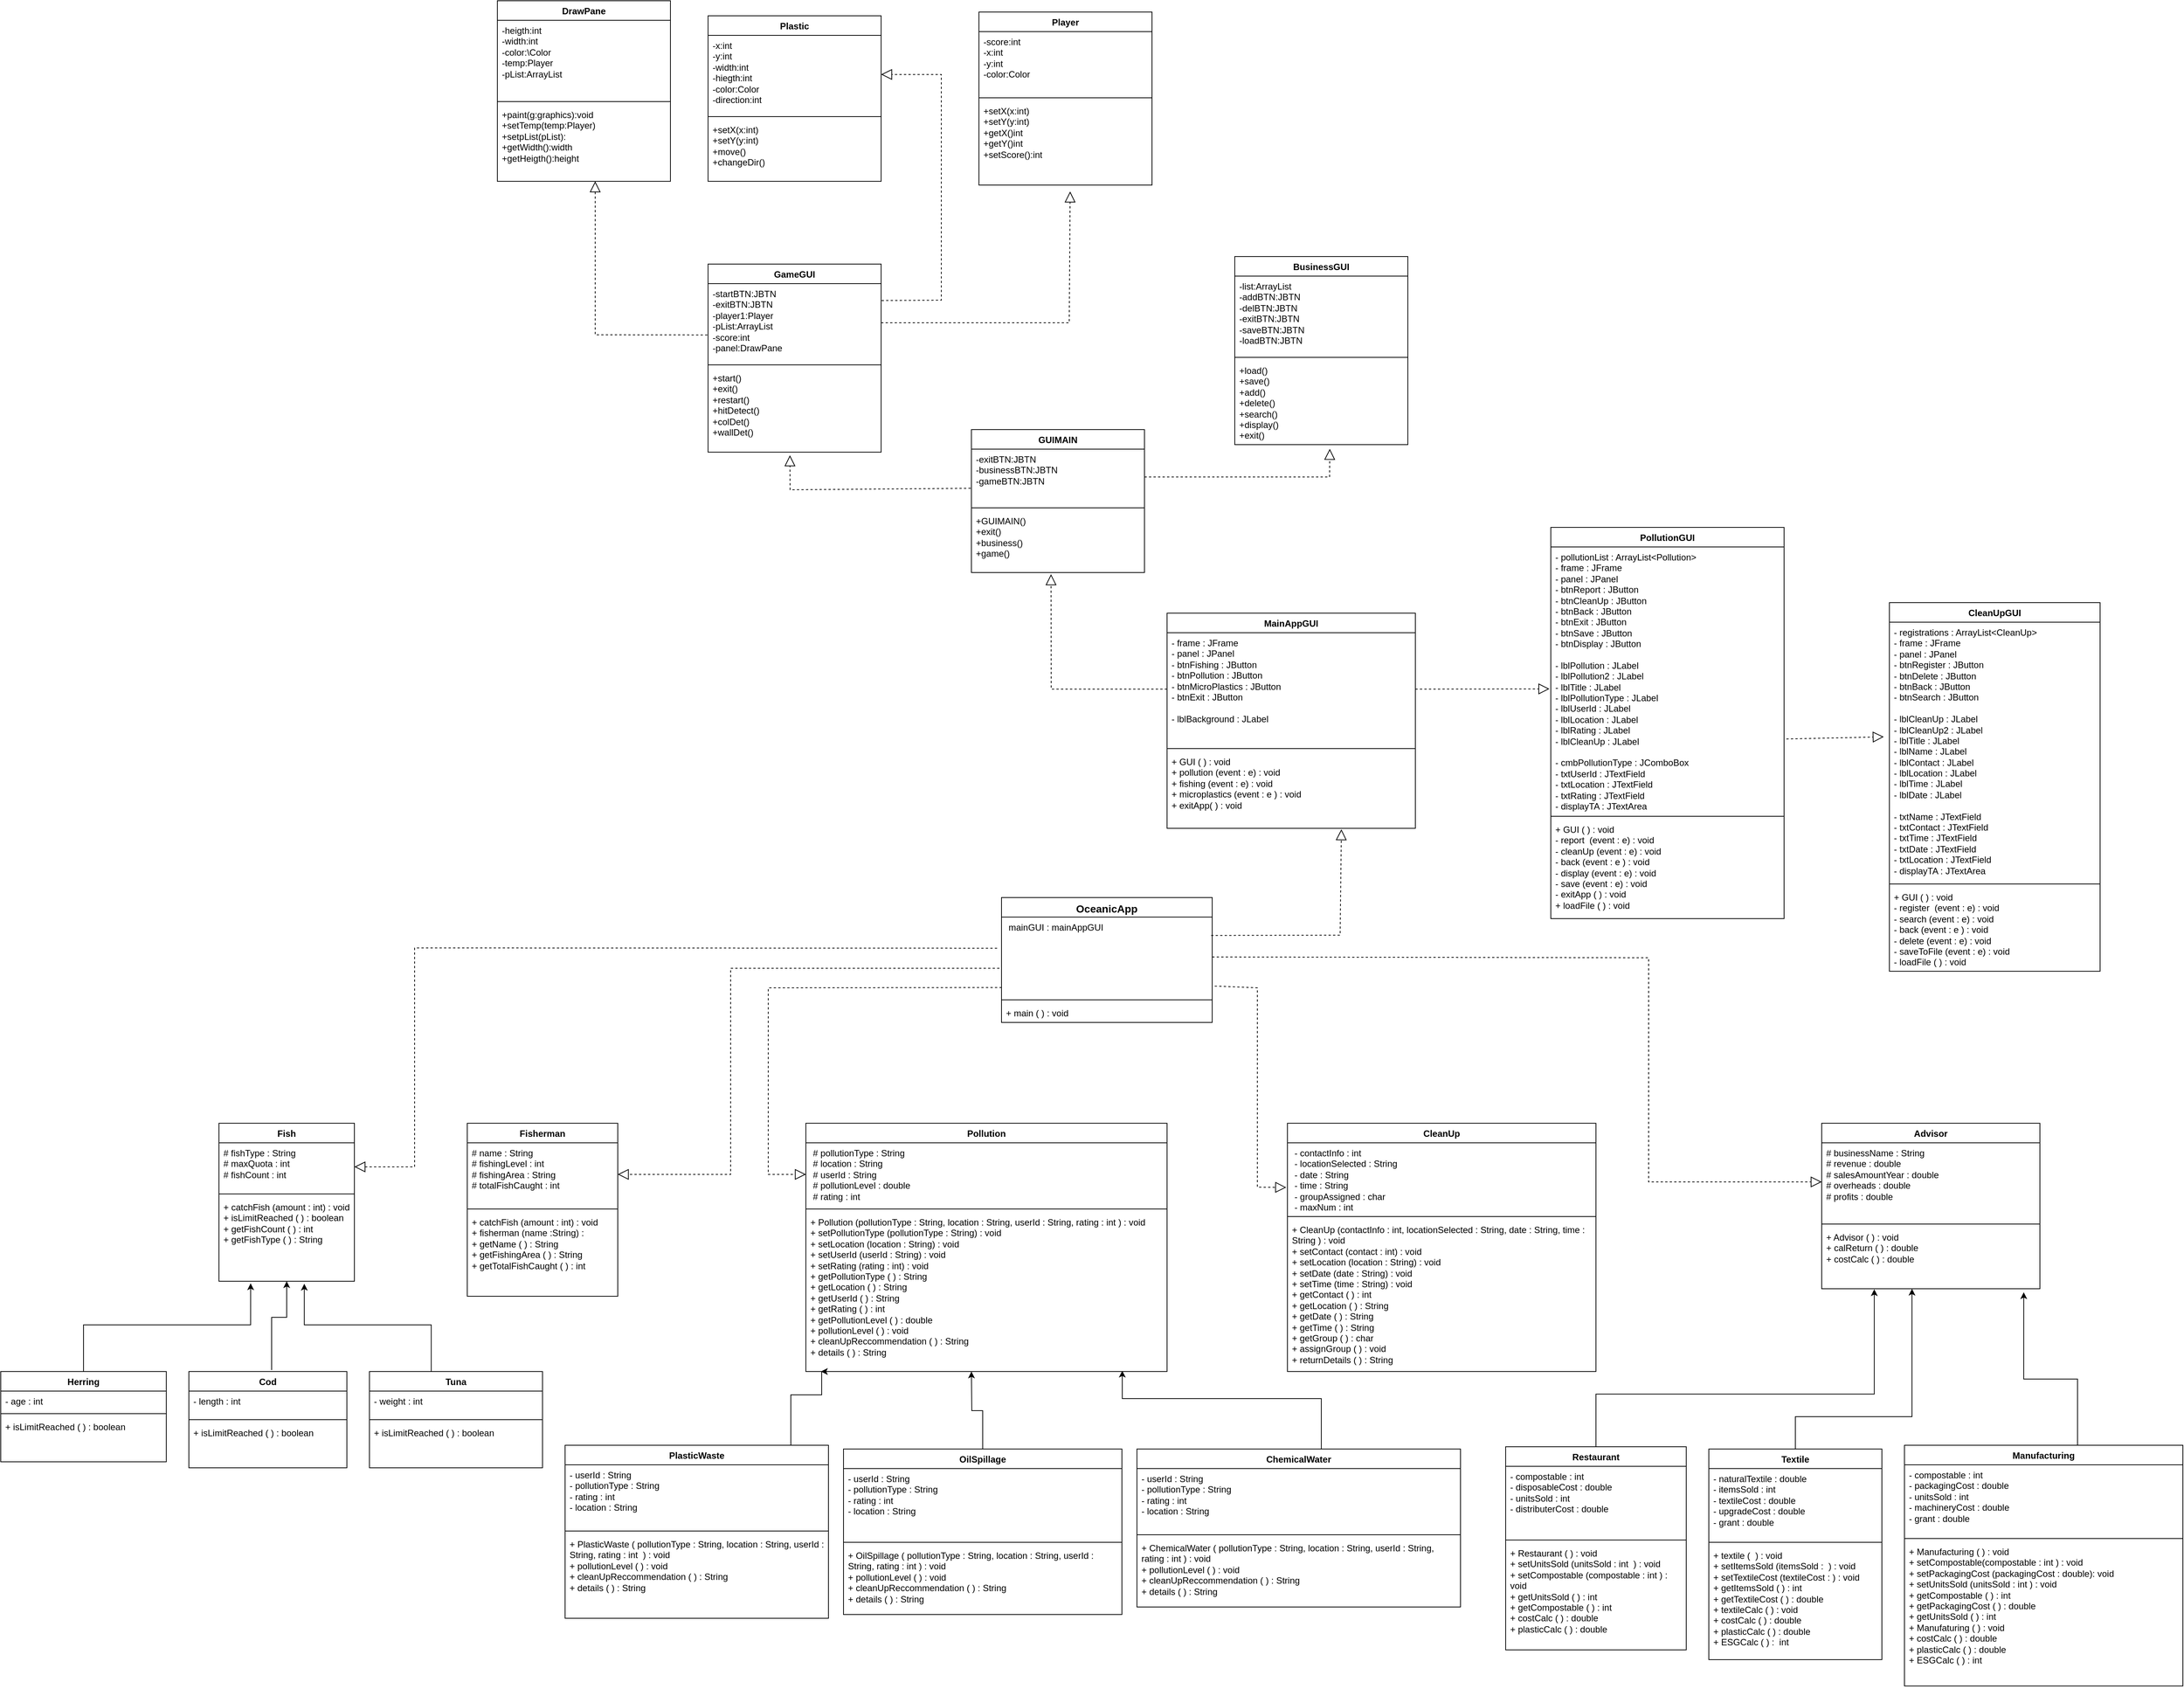 <mxfile version="25.0.3">
  <diagram name="Page-1" id="sLTBp8T7eo7Af8lqR4KY">
    <mxGraphModel dx="1149" dy="438" grid="1" gridSize="10" guides="1" tooltips="1" connect="1" arrows="1" fold="1" page="1" pageScale="1" pageWidth="3300" pageHeight="2339" math="0" shadow="0">
      <root>
        <mxCell id="0" />
        <mxCell id="1" parent="0" />
        <mxCell id="VAYMnXdYAO8L-Y6vvOdV-1" value="Pollution" style="swimlane;fontStyle=1;align=center;verticalAlign=top;childLayout=stackLayout;horizontal=1;startSize=26;horizontalStack=0;resizeParent=1;resizeParentMax=0;resizeLast=0;collapsible=1;marginBottom=0;whiteSpace=wrap;html=1;" parent="1" vertex="1">
          <mxGeometry x="1080" y="1562" width="480" height="330" as="geometry" />
        </mxCell>
        <mxCell id="VAYMnXdYAO8L-Y6vvOdV-2" value="&amp;nbsp;# pollutionType : String&lt;div&gt;&amp;nbsp;# location : String&lt;/div&gt;&lt;div&gt;&amp;nbsp;# userId : String&lt;/div&gt;&lt;div&gt;&amp;nbsp;# pollutionLevel : double&lt;/div&gt;&lt;div&gt;&amp;nbsp;# rating : int&lt;/div&gt;" style="text;strokeColor=none;fillColor=none;align=left;verticalAlign=top;spacingLeft=4;spacingRight=4;overflow=hidden;rotatable=0;points=[[0,0.5],[1,0.5]];portConstraint=eastwest;whiteSpace=wrap;html=1;" parent="VAYMnXdYAO8L-Y6vvOdV-1" vertex="1">
          <mxGeometry y="26" width="480" height="84" as="geometry" />
        </mxCell>
        <mxCell id="VAYMnXdYAO8L-Y6vvOdV-3" value="" style="line;strokeWidth=1;fillColor=none;align=left;verticalAlign=middle;spacingTop=-1;spacingLeft=3;spacingRight=3;rotatable=0;labelPosition=right;points=[];portConstraint=eastwest;strokeColor=inherit;" parent="VAYMnXdYAO8L-Y6vvOdV-1" vertex="1">
          <mxGeometry y="110" width="480" height="8" as="geometry" />
        </mxCell>
        <mxCell id="VAYMnXdYAO8L-Y6vvOdV-4" value="&lt;div&gt;+ Pollution (pollutionType : String, location : String, userId : String, rating : int ) : void&lt;/div&gt;&lt;div&gt;+ setPollutionType (pollutionType : String) : void&lt;/div&gt;&lt;div&gt;+ setLocation (location : String) : void&lt;/div&gt;&lt;div&gt;+ setUserId (userId : String) : void&lt;/div&gt;&lt;div&gt;+ setRating (rating : int) : void&lt;/div&gt;&lt;div&gt;&lt;div&gt;+ getPollutionType ( ) : String&lt;/div&gt;&lt;div&gt;+ getLocation ( ) : String&lt;/div&gt;&lt;div&gt;+ getUserId ( ) : String&lt;/div&gt;&lt;div&gt;+ getRating ( ) : int&lt;/div&gt;&lt;/div&gt;&lt;div&gt;+ getPollutionLevel ( ) : double&lt;/div&gt;&lt;div&gt;+ pollutionLevel ( ) : void&lt;/div&gt;&lt;div&gt;+ cleanUpReccommendation ( ) : String&lt;/div&gt;&lt;div&gt;+ details ( ) : String&lt;/div&gt;" style="text;strokeColor=none;fillColor=none;align=left;verticalAlign=top;spacingLeft=4;spacingRight=4;overflow=hidden;rotatable=0;points=[[0,0.5],[1,0.5]];portConstraint=eastwest;whiteSpace=wrap;html=1;" parent="VAYMnXdYAO8L-Y6vvOdV-1" vertex="1">
          <mxGeometry y="118" width="480" height="212" as="geometry" />
        </mxCell>
        <mxCell id="7tFDngFwo49EUbjZa_WI-9" style="edgeStyle=orthogonalEdgeStyle;rounded=0;orthogonalLoop=1;jettySize=auto;html=1;" parent="1" source="Ub5OdcL31Qx8IaxyKiRn-2" edge="1">
          <mxGeometry relative="1" as="geometry">
            <mxPoint x="1100" y="1892" as="targetPoint" />
            <Array as="points">
              <mxPoint x="1060" y="1923" />
              <mxPoint x="1101" y="1923" />
            </Array>
          </mxGeometry>
        </mxCell>
        <mxCell id="Ub5OdcL31Qx8IaxyKiRn-2" value="PlasticWaste" style="swimlane;fontStyle=1;align=center;verticalAlign=top;childLayout=stackLayout;horizontal=1;startSize=26;horizontalStack=0;resizeParent=1;resizeParentMax=0;resizeLast=0;collapsible=1;marginBottom=0;whiteSpace=wrap;html=1;" parent="1" vertex="1">
          <mxGeometry x="760" y="1990" width="350" height="230" as="geometry" />
        </mxCell>
        <mxCell id="Ub5OdcL31Qx8IaxyKiRn-3" value="- userId : String&lt;div&gt;- pollutionType : String&lt;/div&gt;&lt;div&gt;- rating : int&lt;/div&gt;&lt;div&gt;- location : String&lt;/div&gt;" style="text;strokeColor=none;fillColor=none;align=left;verticalAlign=top;spacingLeft=4;spacingRight=4;overflow=hidden;rotatable=0;points=[[0,0.5],[1,0.5]];portConstraint=eastwest;whiteSpace=wrap;html=1;" parent="Ub5OdcL31Qx8IaxyKiRn-2" vertex="1">
          <mxGeometry y="26" width="350" height="84" as="geometry" />
        </mxCell>
        <mxCell id="Ub5OdcL31Qx8IaxyKiRn-4" value="" style="line;strokeWidth=1;fillColor=none;align=left;verticalAlign=middle;spacingTop=-1;spacingLeft=3;spacingRight=3;rotatable=0;labelPosition=right;points=[];portConstraint=eastwest;strokeColor=inherit;" parent="Ub5OdcL31Qx8IaxyKiRn-2" vertex="1">
          <mxGeometry y="110" width="350" height="8" as="geometry" />
        </mxCell>
        <mxCell id="Ub5OdcL31Qx8IaxyKiRn-5" value="&lt;div&gt;+ PlasticWaste (&amp;nbsp;&lt;span style=&quot;background-color: initial;&quot;&gt;pollutionType : String, location : String, userId : String, rating : int&lt;/span&gt;&lt;span style=&quot;background-color: initial;&quot;&gt;&amp;nbsp;&lt;/span&gt;&lt;span style=&quot;background-color: initial;&quot;&gt;&amp;nbsp;) : void&lt;/span&gt;&lt;/div&gt;&lt;div&gt;+ pollutionLevel ( ) : void&lt;/div&gt;&lt;div&gt;+ cleanUpReccommendation ( ) : String&lt;/div&gt;&lt;div&gt;+ details ( ) : String&lt;/div&gt;" style="text;strokeColor=none;fillColor=none;align=left;verticalAlign=top;spacingLeft=4;spacingRight=4;overflow=hidden;rotatable=0;points=[[0,0.5],[1,0.5]];portConstraint=eastwest;whiteSpace=wrap;html=1;" parent="Ub5OdcL31Qx8IaxyKiRn-2" vertex="1">
          <mxGeometry y="118" width="350" height="112" as="geometry" />
        </mxCell>
        <mxCell id="Ub5OdcL31Qx8IaxyKiRn-10" value="CleanUp" style="swimlane;fontStyle=1;align=center;verticalAlign=top;childLayout=stackLayout;horizontal=1;startSize=26;horizontalStack=0;resizeParent=1;resizeParentMax=0;resizeLast=0;collapsible=1;marginBottom=0;whiteSpace=wrap;html=1;" parent="1" vertex="1">
          <mxGeometry x="1720" y="1562" width="410" height="330" as="geometry" />
        </mxCell>
        <mxCell id="Ub5OdcL31Qx8IaxyKiRn-11" value="&amp;nbsp;- contactInfo : int&lt;div&gt;&amp;nbsp;- locationSelected : String&amp;nbsp;&lt;/div&gt;&lt;div&gt;&amp;nbsp;- date : String&lt;/div&gt;&lt;div&gt;&amp;nbsp;- time : String&lt;span style=&quot;background-color: initial;&quot;&gt;&amp;nbsp;&lt;/span&gt;&lt;/div&gt;&lt;div&gt;&lt;span style=&quot;background-color: initial;&quot;&gt;&amp;nbsp;- groupAssigned : char&lt;/span&gt;&lt;/div&gt;&lt;div&gt;&lt;span style=&quot;background-color: initial;&quot;&gt;&amp;nbsp;- maxNum : int&lt;/span&gt;&lt;/div&gt;&lt;div&gt;&lt;span style=&quot;background-color: initial;&quot;&gt;-&amp;nbsp;&lt;/span&gt;&lt;/div&gt;&lt;div&gt;&lt;br&gt;&lt;/div&gt;" style="text;strokeColor=none;fillColor=none;align=left;verticalAlign=top;spacingLeft=4;spacingRight=4;overflow=hidden;rotatable=0;points=[[0,0.5],[1,0.5]];portConstraint=eastwest;whiteSpace=wrap;html=1;" parent="Ub5OdcL31Qx8IaxyKiRn-10" vertex="1">
          <mxGeometry y="26" width="410" height="94" as="geometry" />
        </mxCell>
        <mxCell id="Ub5OdcL31Qx8IaxyKiRn-12" value="" style="line;strokeWidth=1;fillColor=none;align=left;verticalAlign=middle;spacingTop=-1;spacingLeft=3;spacingRight=3;rotatable=0;labelPosition=right;points=[];portConstraint=eastwest;strokeColor=inherit;" parent="Ub5OdcL31Qx8IaxyKiRn-10" vertex="1">
          <mxGeometry y="120" width="410" height="8" as="geometry" />
        </mxCell>
        <mxCell id="Ub5OdcL31Qx8IaxyKiRn-13" value="&lt;div&gt;&lt;div&gt;+ CleanUp (contactInfo : int, locationSelected : String, date : String, time : String ) : void&lt;/div&gt;&lt;div&gt;+ setContact (contact : int) : void&lt;/div&gt;&lt;div&gt;+ setLocation (location : String) : void&lt;/div&gt;&lt;div&gt;+ setDate (date : String) : void&lt;/div&gt;&lt;div&gt;+ setTime (time : String) : void&lt;/div&gt;&lt;div&gt;&lt;div&gt;+ getContact ( ) : int&lt;/div&gt;&lt;div&gt;+ getLocation ( ) : String&lt;/div&gt;&lt;div&gt;+ getDate ( ) : String&lt;/div&gt;&lt;div&gt;+ getTime ( ) : String&lt;/div&gt;&lt;div&gt;+ getGroup ( ) : char&lt;/div&gt;&lt;/div&gt;&lt;/div&gt;&lt;div&gt;+ assignGroup ( ) : void&lt;/div&gt;+ returnDetails ( ) : String" style="text;strokeColor=none;fillColor=none;align=left;verticalAlign=top;spacingLeft=4;spacingRight=4;overflow=hidden;rotatable=0;points=[[0,0.5],[1,0.5]];portConstraint=eastwest;whiteSpace=wrap;html=1;" parent="Ub5OdcL31Qx8IaxyKiRn-10" vertex="1">
          <mxGeometry y="128" width="410" height="202" as="geometry" />
        </mxCell>
        <mxCell id="7tFDngFwo49EUbjZa_WI-6" style="edgeStyle=orthogonalEdgeStyle;rounded=0;orthogonalLoop=1;jettySize=auto;html=1;entryX=0.876;entryY=0.995;entryDx=0;entryDy=0;entryPerimeter=0;" parent="1" source="Ub5OdcL31Qx8IaxyKiRn-14" target="VAYMnXdYAO8L-Y6vvOdV-4" edge="1">
          <mxGeometry relative="1" as="geometry">
            <mxPoint x="1500" y="1842" as="targetPoint" />
            <Array as="points">
              <mxPoint x="1765" y="1928" />
              <mxPoint x="1501" y="1928" />
            </Array>
          </mxGeometry>
        </mxCell>
        <mxCell id="Ub5OdcL31Qx8IaxyKiRn-14" value="ChemicalWater" style="swimlane;fontStyle=1;align=center;verticalAlign=top;childLayout=stackLayout;horizontal=1;startSize=26;horizontalStack=0;resizeParent=1;resizeParentMax=0;resizeLast=0;collapsible=1;marginBottom=0;whiteSpace=wrap;html=1;" parent="1" vertex="1">
          <mxGeometry x="1520" y="1995" width="430" height="210" as="geometry" />
        </mxCell>
        <mxCell id="Ub5OdcL31Qx8IaxyKiRn-15" value="- userId : String&lt;div&gt;- pollutionType : String&lt;/div&gt;&lt;div&gt;- rating : int&lt;/div&gt;&lt;div&gt;- location : String&lt;/div&gt;" style="text;strokeColor=none;fillColor=none;align=left;verticalAlign=top;spacingLeft=4;spacingRight=4;overflow=hidden;rotatable=0;points=[[0,0.5],[1,0.5]];portConstraint=eastwest;whiteSpace=wrap;html=1;" parent="Ub5OdcL31Qx8IaxyKiRn-14" vertex="1">
          <mxGeometry y="26" width="430" height="84" as="geometry" />
        </mxCell>
        <mxCell id="Ub5OdcL31Qx8IaxyKiRn-16" value="" style="line;strokeWidth=1;fillColor=none;align=left;verticalAlign=middle;spacingTop=-1;spacingLeft=3;spacingRight=3;rotatable=0;labelPosition=right;points=[];portConstraint=eastwest;strokeColor=inherit;" parent="Ub5OdcL31Qx8IaxyKiRn-14" vertex="1">
          <mxGeometry y="110" width="430" height="8" as="geometry" />
        </mxCell>
        <mxCell id="Ub5OdcL31Qx8IaxyKiRn-17" value="&lt;div&gt;+ ChemicalWater (&amp;nbsp;&lt;span style=&quot;background-color: initial;&quot;&gt;pollutionType : String, location : String, userId : String, rating : int&lt;/span&gt;&lt;span style=&quot;background-color: initial;&quot;&gt;&amp;nbsp;&lt;/span&gt;&lt;span style=&quot;background-color: initial;&quot;&gt;) : void&lt;/span&gt;&lt;/div&gt;&lt;div&gt;+ pollutionLevel ( ) : void&lt;/div&gt;&lt;div&gt;+ cleanUpReccommendation ( ) : String&lt;/div&gt;&lt;div&gt;+ details ( ) : String&lt;/div&gt;" style="text;strokeColor=none;fillColor=none;align=left;verticalAlign=top;spacingLeft=4;spacingRight=4;overflow=hidden;rotatable=0;points=[[0,0.5],[1,0.5]];portConstraint=eastwest;whiteSpace=wrap;html=1;" parent="Ub5OdcL31Qx8IaxyKiRn-14" vertex="1">
          <mxGeometry y="118" width="430" height="92" as="geometry" />
        </mxCell>
        <mxCell id="Ub5OdcL31Qx8IaxyKiRn-38" value="Fish" style="swimlane;fontStyle=1;align=center;verticalAlign=top;childLayout=stackLayout;horizontal=1;startSize=26;horizontalStack=0;resizeParent=1;resizeParentMax=0;resizeLast=0;collapsible=1;marginBottom=0;whiteSpace=wrap;html=1;" parent="1" vertex="1">
          <mxGeometry x="300" y="1562" width="180" height="210" as="geometry" />
        </mxCell>
        <mxCell id="Ub5OdcL31Qx8IaxyKiRn-39" value="# fishType : String&lt;div&gt;# maxQuota : int&lt;/div&gt;&lt;div&gt;# fishCount : int&lt;/div&gt;" style="text;strokeColor=none;fillColor=none;align=left;verticalAlign=top;spacingLeft=4;spacingRight=4;overflow=hidden;rotatable=0;points=[[0,0.5],[1,0.5]];portConstraint=eastwest;whiteSpace=wrap;html=1;" parent="Ub5OdcL31Qx8IaxyKiRn-38" vertex="1">
          <mxGeometry y="26" width="180" height="64" as="geometry" />
        </mxCell>
        <mxCell id="Ub5OdcL31Qx8IaxyKiRn-40" value="" style="line;strokeWidth=1;fillColor=none;align=left;verticalAlign=middle;spacingTop=-1;spacingLeft=3;spacingRight=3;rotatable=0;labelPosition=right;points=[];portConstraint=eastwest;strokeColor=inherit;" parent="Ub5OdcL31Qx8IaxyKiRn-38" vertex="1">
          <mxGeometry y="90" width="180" height="8" as="geometry" />
        </mxCell>
        <mxCell id="Ub5OdcL31Qx8IaxyKiRn-41" value="+ catchFish (amount : int) : void&lt;div&gt;+ isLimitReached ( ) : boolean&lt;/div&gt;&lt;div&gt;+ getFishCount ( ) : int&lt;/div&gt;&lt;div&gt;+ getFishType ( ) : String&lt;/div&gt;" style="text;strokeColor=none;fillColor=none;align=left;verticalAlign=top;spacingLeft=4;spacingRight=4;overflow=hidden;rotatable=0;points=[[0,0.5],[1,0.5]];portConstraint=eastwest;whiteSpace=wrap;html=1;" parent="Ub5OdcL31Qx8IaxyKiRn-38" vertex="1">
          <mxGeometry y="98" width="180" height="112" as="geometry" />
        </mxCell>
        <mxCell id="Ub5OdcL31Qx8IaxyKiRn-42" value="Fisherman" style="swimlane;fontStyle=1;align=center;verticalAlign=top;childLayout=stackLayout;horizontal=1;startSize=26;horizontalStack=0;resizeParent=1;resizeParentMax=0;resizeLast=0;collapsible=1;marginBottom=0;whiteSpace=wrap;html=1;" parent="1" vertex="1">
          <mxGeometry x="630" y="1562" width="200" height="230" as="geometry" />
        </mxCell>
        <mxCell id="Ub5OdcL31Qx8IaxyKiRn-43" value="# name : String&lt;div&gt;# fishingLevel : int&lt;/div&gt;&lt;div&gt;# fishingArea : String&lt;/div&gt;&lt;div&gt;# totalFishCaught : int&lt;/div&gt;" style="text;strokeColor=none;fillColor=none;align=left;verticalAlign=top;spacingLeft=4;spacingRight=4;overflow=hidden;rotatable=0;points=[[0,0.5],[1,0.5]];portConstraint=eastwest;whiteSpace=wrap;html=1;" parent="Ub5OdcL31Qx8IaxyKiRn-42" vertex="1">
          <mxGeometry y="26" width="200" height="84" as="geometry" />
        </mxCell>
        <mxCell id="Ub5OdcL31Qx8IaxyKiRn-44" value="" style="line;strokeWidth=1;fillColor=none;align=left;verticalAlign=middle;spacingTop=-1;spacingLeft=3;spacingRight=3;rotatable=0;labelPosition=right;points=[];portConstraint=eastwest;strokeColor=inherit;" parent="Ub5OdcL31Qx8IaxyKiRn-42" vertex="1">
          <mxGeometry y="110" width="200" height="8" as="geometry" />
        </mxCell>
        <mxCell id="Ub5OdcL31Qx8IaxyKiRn-45" value="+ catchFish (amount : int) : void&lt;div&gt;+ fisherman (name :String) :&amp;nbsp;&lt;/div&gt;&lt;div&gt;+ getName ( ) : String&lt;/div&gt;&lt;div&gt;+ getFishingArea ( ) : String&lt;/div&gt;&lt;div&gt;+ getTotalFishCaught ( ) : int&lt;/div&gt;" style="text;strokeColor=none;fillColor=none;align=left;verticalAlign=top;spacingLeft=4;spacingRight=4;overflow=hidden;rotatable=0;points=[[0,0.5],[1,0.5]];portConstraint=eastwest;whiteSpace=wrap;html=1;" parent="Ub5OdcL31Qx8IaxyKiRn-42" vertex="1">
          <mxGeometry y="118" width="200" height="112" as="geometry" />
        </mxCell>
        <mxCell id="Ub5OdcL31Qx8IaxyKiRn-46" value="Cod" style="swimlane;fontStyle=1;align=center;verticalAlign=top;childLayout=stackLayout;horizontal=1;startSize=26;horizontalStack=0;resizeParent=1;resizeParentMax=0;resizeLast=0;collapsible=1;marginBottom=0;whiteSpace=wrap;html=1;" parent="1" vertex="1">
          <mxGeometry x="260" y="1892" width="210" height="128" as="geometry" />
        </mxCell>
        <mxCell id="Ub5OdcL31Qx8IaxyKiRn-47" value="- length : int" style="text;strokeColor=none;fillColor=none;align=left;verticalAlign=top;spacingLeft=4;spacingRight=4;overflow=hidden;rotatable=0;points=[[0,0.5],[1,0.5]];portConstraint=eastwest;whiteSpace=wrap;html=1;" parent="Ub5OdcL31Qx8IaxyKiRn-46" vertex="1">
          <mxGeometry y="26" width="210" height="34" as="geometry" />
        </mxCell>
        <mxCell id="Ub5OdcL31Qx8IaxyKiRn-48" value="" style="line;strokeWidth=1;fillColor=none;align=left;verticalAlign=middle;spacingTop=-1;spacingLeft=3;spacingRight=3;rotatable=0;labelPosition=right;points=[];portConstraint=eastwest;strokeColor=inherit;" parent="Ub5OdcL31Qx8IaxyKiRn-46" vertex="1">
          <mxGeometry y="60" width="210" height="8" as="geometry" />
        </mxCell>
        <mxCell id="Ub5OdcL31Qx8IaxyKiRn-49" value="+ isLimitReached ( ) : boolean" style="text;strokeColor=none;fillColor=none;align=left;verticalAlign=top;spacingLeft=4;spacingRight=4;overflow=hidden;rotatable=0;points=[[0,0.5],[1,0.5]];portConstraint=eastwest;whiteSpace=wrap;html=1;" parent="Ub5OdcL31Qx8IaxyKiRn-46" vertex="1">
          <mxGeometry y="68" width="210" height="60" as="geometry" />
        </mxCell>
        <mxCell id="7tFDngFwo49EUbjZa_WI-10" style="edgeStyle=orthogonalEdgeStyle;rounded=0;orthogonalLoop=1;jettySize=auto;html=1;entryX=0.63;entryY=1.03;entryDx=0;entryDy=0;entryPerimeter=0;exitX=0.357;exitY=0.009;exitDx=0;exitDy=0;exitPerimeter=0;" parent="1" source="Ub5OdcL31Qx8IaxyKiRn-50" target="Ub5OdcL31Qx8IaxyKiRn-41" edge="1">
          <mxGeometry relative="1" as="geometry">
            <mxPoint x="410" y="1782" as="targetPoint" />
            <Array as="points">
              <mxPoint x="582" y="1830" />
              <mxPoint x="413" y="1830" />
            </Array>
            <mxPoint x="570" y="1830" as="sourcePoint" />
          </mxGeometry>
        </mxCell>
        <mxCell id="Ub5OdcL31Qx8IaxyKiRn-50" value="Tuna" style="swimlane;fontStyle=1;align=center;verticalAlign=top;childLayout=stackLayout;horizontal=1;startSize=26;horizontalStack=0;resizeParent=1;resizeParentMax=0;resizeLast=0;collapsible=1;marginBottom=0;whiteSpace=wrap;html=1;" parent="1" vertex="1">
          <mxGeometry x="500" y="1892" width="230" height="128" as="geometry" />
        </mxCell>
        <mxCell id="Ub5OdcL31Qx8IaxyKiRn-51" value="- weight : int" style="text;strokeColor=none;fillColor=none;align=left;verticalAlign=top;spacingLeft=4;spacingRight=4;overflow=hidden;rotatable=0;points=[[0,0.5],[1,0.5]];portConstraint=eastwest;whiteSpace=wrap;html=1;" parent="Ub5OdcL31Qx8IaxyKiRn-50" vertex="1">
          <mxGeometry y="26" width="230" height="34" as="geometry" />
        </mxCell>
        <mxCell id="Ub5OdcL31Qx8IaxyKiRn-52" value="" style="line;strokeWidth=1;fillColor=none;align=left;verticalAlign=middle;spacingTop=-1;spacingLeft=3;spacingRight=3;rotatable=0;labelPosition=right;points=[];portConstraint=eastwest;strokeColor=inherit;" parent="Ub5OdcL31Qx8IaxyKiRn-50" vertex="1">
          <mxGeometry y="60" width="230" height="8" as="geometry" />
        </mxCell>
        <mxCell id="Ub5OdcL31Qx8IaxyKiRn-53" value="+ isLimitReached ( ) : boolean" style="text;strokeColor=none;fillColor=none;align=left;verticalAlign=top;spacingLeft=4;spacingRight=4;overflow=hidden;rotatable=0;points=[[0,0.5],[1,0.5]];portConstraint=eastwest;whiteSpace=wrap;html=1;" parent="Ub5OdcL31Qx8IaxyKiRn-50" vertex="1">
          <mxGeometry y="68" width="230" height="60" as="geometry" />
        </mxCell>
        <mxCell id="7tFDngFwo49EUbjZa_WI-7" style="edgeStyle=orthogonalEdgeStyle;rounded=0;orthogonalLoop=1;jettySize=auto;html=1;" parent="1" source="gXqG2RIHesm3fqsd1WdJ-2" edge="1">
          <mxGeometry relative="1" as="geometry">
            <mxPoint x="1300" y="1892" as="targetPoint" />
          </mxGeometry>
        </mxCell>
        <mxCell id="gXqG2RIHesm3fqsd1WdJ-2" value="OilSpillage" style="swimlane;fontStyle=1;align=center;verticalAlign=top;childLayout=stackLayout;horizontal=1;startSize=26;horizontalStack=0;resizeParent=1;resizeParentMax=0;resizeLast=0;collapsible=1;marginBottom=0;whiteSpace=wrap;html=1;" parent="1" vertex="1">
          <mxGeometry x="1130" y="1995" width="370" height="220" as="geometry" />
        </mxCell>
        <mxCell id="gXqG2RIHesm3fqsd1WdJ-3" value="- userId : String&lt;div&gt;- pollutionType : String&lt;/div&gt;&lt;div&gt;- rating : int&lt;/div&gt;&lt;div&gt;- location : String&lt;/div&gt;" style="text;strokeColor=none;fillColor=none;align=left;verticalAlign=top;spacingLeft=4;spacingRight=4;overflow=hidden;rotatable=0;points=[[0,0.5],[1,0.5]];portConstraint=eastwest;whiteSpace=wrap;html=1;" parent="gXqG2RIHesm3fqsd1WdJ-2" vertex="1">
          <mxGeometry y="26" width="370" height="94" as="geometry" />
        </mxCell>
        <mxCell id="gXqG2RIHesm3fqsd1WdJ-4" value="" style="line;strokeWidth=1;fillColor=none;align=left;verticalAlign=middle;spacingTop=-1;spacingLeft=3;spacingRight=3;rotatable=0;labelPosition=right;points=[];portConstraint=eastwest;strokeColor=inherit;" parent="gXqG2RIHesm3fqsd1WdJ-2" vertex="1">
          <mxGeometry y="120" width="370" height="8" as="geometry" />
        </mxCell>
        <mxCell id="gXqG2RIHesm3fqsd1WdJ-5" value="&lt;div&gt;+ OilSpillage (&amp;nbsp;&lt;span style=&quot;background-color: initial;&quot;&gt;pollutionType : String, location : String, userId : String, rating : int&lt;/span&gt;&lt;span style=&quot;background-color: initial;&quot;&gt;&amp;nbsp;&lt;/span&gt;&lt;span style=&quot;background-color: initial;&quot;&gt;) : void&lt;/span&gt;&lt;/div&gt;&lt;div&gt;+ pollutionLevel ( ) : void&lt;/div&gt;&lt;div&gt;+ cleanUpReccommendation ( ) : String&lt;/div&gt;&lt;div&gt;+ details ( ) : String&lt;/div&gt;" style="text;strokeColor=none;fillColor=none;align=left;verticalAlign=top;spacingLeft=4;spacingRight=4;overflow=hidden;rotatable=0;points=[[0,0.5],[1,0.5]];portConstraint=eastwest;whiteSpace=wrap;html=1;" parent="gXqG2RIHesm3fqsd1WdJ-2" vertex="1">
          <mxGeometry y="128" width="370" height="92" as="geometry" />
        </mxCell>
        <mxCell id="gXqG2RIHesm3fqsd1WdJ-15" value="Advisor" style="swimlane;fontStyle=1;align=center;verticalAlign=top;childLayout=stackLayout;horizontal=1;startSize=26;horizontalStack=0;resizeParent=1;resizeParentMax=0;resizeLast=0;collapsible=1;marginBottom=0;whiteSpace=wrap;html=1;" parent="1" vertex="1">
          <mxGeometry x="2430" y="1562" width="290" height="220" as="geometry" />
        </mxCell>
        <mxCell id="gXqG2RIHesm3fqsd1WdJ-16" value="# businessName : String&lt;div&gt;# revenue : double&lt;/div&gt;&lt;div&gt;# salesAmountYear : double&amp;nbsp;&lt;/div&gt;&lt;div&gt;# overheads : double&lt;/div&gt;&lt;div&gt;# profits : double&lt;/div&gt;" style="text;strokeColor=none;fillColor=none;align=left;verticalAlign=top;spacingLeft=4;spacingRight=4;overflow=hidden;rotatable=0;points=[[0,0.5],[1,0.5]];portConstraint=eastwest;whiteSpace=wrap;html=1;" parent="gXqG2RIHesm3fqsd1WdJ-15" vertex="1">
          <mxGeometry y="26" width="290" height="104" as="geometry" />
        </mxCell>
        <mxCell id="gXqG2RIHesm3fqsd1WdJ-17" value="" style="line;strokeWidth=1;fillColor=none;align=left;verticalAlign=middle;spacingTop=-1;spacingLeft=3;spacingRight=3;rotatable=0;labelPosition=right;points=[];portConstraint=eastwest;strokeColor=inherit;" parent="gXqG2RIHesm3fqsd1WdJ-15" vertex="1">
          <mxGeometry y="130" width="290" height="8" as="geometry" />
        </mxCell>
        <mxCell id="gXqG2RIHesm3fqsd1WdJ-18" value="+ Advisor ( ) : void&lt;div&gt;+ calReturn ( ) : double&amp;nbsp;&lt;/div&gt;&lt;div&gt;+ costCalc ( ) : double&lt;/div&gt;" style="text;strokeColor=none;fillColor=none;align=left;verticalAlign=top;spacingLeft=4;spacingRight=4;overflow=hidden;rotatable=0;points=[[0,0.5],[1,0.5]];portConstraint=eastwest;whiteSpace=wrap;html=1;" parent="gXqG2RIHesm3fqsd1WdJ-15" vertex="1">
          <mxGeometry y="138" width="290" height="82" as="geometry" />
        </mxCell>
        <mxCell id="gXqG2RIHesm3fqsd1WdJ-19" value="Restaurant" style="swimlane;fontStyle=1;align=center;verticalAlign=top;childLayout=stackLayout;horizontal=1;startSize=26;horizontalStack=0;resizeParent=1;resizeParentMax=0;resizeLast=0;collapsible=1;marginBottom=0;whiteSpace=wrap;html=1;" parent="1" vertex="1">
          <mxGeometry x="2010" y="1992" width="240" height="270" as="geometry" />
        </mxCell>
        <mxCell id="gXqG2RIHesm3fqsd1WdJ-20" value="- compostable : int&lt;div&gt;- disposableCost : double&amp;nbsp;&lt;/div&gt;&lt;div&gt;- unitsSold : int&lt;/div&gt;&lt;div&gt;- distributerCost : double&amp;nbsp;&lt;/div&gt;" style="text;strokeColor=none;fillColor=none;align=left;verticalAlign=top;spacingLeft=4;spacingRight=4;overflow=hidden;rotatable=0;points=[[0,0.5],[1,0.5]];portConstraint=eastwest;whiteSpace=wrap;html=1;" parent="gXqG2RIHesm3fqsd1WdJ-19" vertex="1">
          <mxGeometry y="26" width="240" height="94" as="geometry" />
        </mxCell>
        <mxCell id="gXqG2RIHesm3fqsd1WdJ-21" value="" style="line;strokeWidth=1;fillColor=none;align=left;verticalAlign=middle;spacingTop=-1;spacingLeft=3;spacingRight=3;rotatable=0;labelPosition=right;points=[];portConstraint=eastwest;strokeColor=inherit;" parent="gXqG2RIHesm3fqsd1WdJ-19" vertex="1">
          <mxGeometry y="120" width="240" height="8" as="geometry" />
        </mxCell>
        <mxCell id="gXqG2RIHesm3fqsd1WdJ-22" value="&lt;div&gt;+ Restaurant ( ) : void&lt;/div&gt;&lt;div&gt;+ setUnitsSold (unitsSold : int&amp;nbsp; ) : void&lt;/div&gt;&lt;div&gt;+ setCompostable (compostable : int ) : void&lt;/div&gt;&lt;div&gt;+ getUnitsSold ( ) : int&amp;nbsp;&lt;/div&gt;&lt;div&gt;+ getCompostable ( ) : int&amp;nbsp;&lt;/div&gt;&lt;div&gt;+ costCalc ( ) : double&lt;/div&gt;&lt;div&gt;+ plasticCalc ( ) : double&lt;/div&gt;" style="text;strokeColor=none;fillColor=none;align=left;verticalAlign=top;spacingLeft=4;spacingRight=4;overflow=hidden;rotatable=0;points=[[0,0.5],[1,0.5]];portConstraint=eastwest;whiteSpace=wrap;html=1;" parent="gXqG2RIHesm3fqsd1WdJ-19" vertex="1">
          <mxGeometry y="128" width="240" height="142" as="geometry" />
        </mxCell>
        <mxCell id="7tFDngFwo49EUbjZa_WI-4" style="edgeStyle=orthogonalEdgeStyle;rounded=0;orthogonalLoop=1;jettySize=auto;html=1;exitX=0.5;exitY=0;exitDx=0;exitDy=0;" parent="1" source="gXqG2RIHesm3fqsd1WdJ-23" target="gXqG2RIHesm3fqsd1WdJ-18" edge="1">
          <mxGeometry relative="1" as="geometry">
            <Array as="points">
              <mxPoint x="2395" y="1952" />
              <mxPoint x="2550" y="1952" />
            </Array>
          </mxGeometry>
        </mxCell>
        <mxCell id="gXqG2RIHesm3fqsd1WdJ-23" value="Textile" style="swimlane;fontStyle=1;align=center;verticalAlign=top;childLayout=stackLayout;horizontal=1;startSize=26;horizontalStack=0;resizeParent=1;resizeParentMax=0;resizeLast=0;collapsible=1;marginBottom=0;whiteSpace=wrap;html=1;" parent="1" vertex="1">
          <mxGeometry x="2280" y="1995" width="230" height="280" as="geometry" />
        </mxCell>
        <mxCell id="gXqG2RIHesm3fqsd1WdJ-24" value="- naturalTextile : double&lt;div&gt;- itemsSold : int&lt;/div&gt;&lt;div&gt;- textileCost : double&lt;/div&gt;&lt;div&gt;- upgradeCost : double&lt;/div&gt;&lt;div&gt;- grant : double&lt;/div&gt;&lt;div&gt;&amp;nbsp;&lt;/div&gt;" style="text;strokeColor=none;fillColor=none;align=left;verticalAlign=top;spacingLeft=4;spacingRight=4;overflow=hidden;rotatable=0;points=[[0,0.5],[1,0.5]];portConstraint=eastwest;whiteSpace=wrap;html=1;" parent="gXqG2RIHesm3fqsd1WdJ-23" vertex="1">
          <mxGeometry y="26" width="230" height="94" as="geometry" />
        </mxCell>
        <mxCell id="gXqG2RIHesm3fqsd1WdJ-25" value="" style="line;strokeWidth=1;fillColor=none;align=left;verticalAlign=middle;spacingTop=-1;spacingLeft=3;spacingRight=3;rotatable=0;labelPosition=right;points=[];portConstraint=eastwest;strokeColor=inherit;" parent="gXqG2RIHesm3fqsd1WdJ-23" vertex="1">
          <mxGeometry y="120" width="230" height="8" as="geometry" />
        </mxCell>
        <mxCell id="gXqG2RIHesm3fqsd1WdJ-26" value="&lt;div&gt;+ textile (&amp;nbsp; ) : void&lt;/div&gt;&lt;div&gt;+ setItemsSold (itemsSold :&amp;nbsp; ) : void&lt;/div&gt;&lt;div&gt;+ setTextileCost (textileCost : ) : void&lt;/div&gt;&lt;div&gt;+ getItemsSold ( ) : int&lt;/div&gt;&lt;div&gt;+ getTextileCost ( ) : double&lt;/div&gt;+ textileCalc ( ) : void&lt;div&gt;+ costCalc ( ) : double&lt;/div&gt;&lt;div&gt;+ plasticCalc ( ) : double&lt;/div&gt;&lt;div&gt;+ ESGCalc ( ) :&amp;nbsp; int&lt;/div&gt;" style="text;strokeColor=none;fillColor=none;align=left;verticalAlign=top;spacingLeft=4;spacingRight=4;overflow=hidden;rotatable=0;points=[[0,0.5],[1,0.5]];portConstraint=eastwest;whiteSpace=wrap;html=1;" parent="gXqG2RIHesm3fqsd1WdJ-23" vertex="1">
          <mxGeometry y="128" width="230" height="152" as="geometry" />
        </mxCell>
        <mxCell id="gXqG2RIHesm3fqsd1WdJ-27" value="Manufacturing" style="swimlane;fontStyle=1;align=center;verticalAlign=top;childLayout=stackLayout;horizontal=1;startSize=26;horizontalStack=0;resizeParent=1;resizeParentMax=0;resizeLast=0;collapsible=1;marginBottom=0;whiteSpace=wrap;html=1;" parent="1" vertex="1">
          <mxGeometry x="2540" y="1990" width="370" height="320" as="geometry" />
        </mxCell>
        <mxCell id="gXqG2RIHesm3fqsd1WdJ-28" value="- compostable : int&lt;div&gt;- packagingCost : double&lt;/div&gt;&lt;div&gt;- unitsSold : int&lt;/div&gt;&lt;div&gt;- machineryCost : double&lt;/div&gt;&lt;div&gt;- grant : double&lt;/div&gt;" style="text;strokeColor=none;fillColor=none;align=left;verticalAlign=top;spacingLeft=4;spacingRight=4;overflow=hidden;rotatable=0;points=[[0,0.5],[1,0.5]];portConstraint=eastwest;whiteSpace=wrap;html=1;" parent="gXqG2RIHesm3fqsd1WdJ-27" vertex="1">
          <mxGeometry y="26" width="370" height="94" as="geometry" />
        </mxCell>
        <mxCell id="gXqG2RIHesm3fqsd1WdJ-29" value="" style="line;strokeWidth=1;fillColor=none;align=left;verticalAlign=middle;spacingTop=-1;spacingLeft=3;spacingRight=3;rotatable=0;labelPosition=right;points=[];portConstraint=eastwest;strokeColor=inherit;" parent="gXqG2RIHesm3fqsd1WdJ-27" vertex="1">
          <mxGeometry y="120" width="370" height="8" as="geometry" />
        </mxCell>
        <mxCell id="gXqG2RIHesm3fqsd1WdJ-30" value="&lt;div&gt;+ Manufacturing ( ) : void&lt;/div&gt;&lt;div&gt;+ setCompostable(compostable : int ) : void&lt;/div&gt;&lt;div&gt;+ setPackagingCost (packagingCost : double): void&lt;/div&gt;&lt;div&gt;+ setUnitsSold (unitsSold : int ) : void&lt;/div&gt;&lt;div&gt;+ getCompostable ( ) : int&lt;/div&gt;&lt;div&gt;+ getPackagingCost ( ) : double&lt;/div&gt;&lt;div&gt;+ getUnitsSold ( ) : int&lt;/div&gt;+ Manufaturing ( ) : void&lt;div&gt;+ costCalc ( ) : double&lt;/div&gt;&lt;div&gt;+ plasticCalc ( ) : double&lt;/div&gt;&lt;div&gt;+ ESGCalc ( ) : int&lt;/div&gt;" style="text;strokeColor=none;fillColor=none;align=left;verticalAlign=top;spacingLeft=4;spacingRight=4;overflow=hidden;rotatable=0;points=[[0,0.5],[1,0.5]];portConstraint=eastwest;whiteSpace=wrap;html=1;" parent="gXqG2RIHesm3fqsd1WdJ-27" vertex="1">
          <mxGeometry y="128" width="370" height="192" as="geometry" />
        </mxCell>
        <mxCell id="7tFDngFwo49EUbjZa_WI-3" style="edgeStyle=orthogonalEdgeStyle;rounded=0;orthogonalLoop=1;jettySize=auto;html=1;entryX=0.241;entryY=1.008;entryDx=0;entryDy=0;entryPerimeter=0;" parent="1" source="gXqG2RIHesm3fqsd1WdJ-19" target="gXqG2RIHesm3fqsd1WdJ-18" edge="1">
          <mxGeometry relative="1" as="geometry">
            <Array as="points">
              <mxPoint x="2130" y="1922" />
              <mxPoint x="2500" y="1922" />
            </Array>
          </mxGeometry>
        </mxCell>
        <mxCell id="7tFDngFwo49EUbjZa_WI-5" style="edgeStyle=orthogonalEdgeStyle;rounded=0;orthogonalLoop=1;jettySize=auto;html=1;entryX=0.926;entryY=1.057;entryDx=0;entryDy=0;entryPerimeter=0;" parent="1" source="gXqG2RIHesm3fqsd1WdJ-27" target="gXqG2RIHesm3fqsd1WdJ-18" edge="1">
          <mxGeometry relative="1" as="geometry">
            <mxPoint x="2700" y="1852" as="targetPoint" />
            <Array as="points">
              <mxPoint x="2770" y="1902" />
              <mxPoint x="2699" y="1902" />
            </Array>
          </mxGeometry>
        </mxCell>
        <mxCell id="7tFDngFwo49EUbjZa_WI-11" style="edgeStyle=orthogonalEdgeStyle;rounded=0;orthogonalLoop=1;jettySize=auto;html=1;" parent="1" target="Ub5OdcL31Qx8IaxyKiRn-41" edge="1">
          <mxGeometry relative="1" as="geometry">
            <Array as="points">
              <mxPoint x="370" y="1820" />
              <mxPoint x="390" y="1820" />
            </Array>
            <mxPoint x="370" y="1890" as="sourcePoint" />
            <mxPoint x="370" y="1820" as="targetPoint" />
          </mxGeometry>
        </mxCell>
        <mxCell id="7tFDngFwo49EUbjZa_WI-17" value="MainAppGUI" style="swimlane;fontStyle=1;align=center;verticalAlign=top;childLayout=stackLayout;horizontal=1;startSize=26;horizontalStack=0;resizeParent=1;resizeParentMax=0;resizeLast=0;collapsible=1;marginBottom=0;whiteSpace=wrap;html=1;" parent="1" vertex="1">
          <mxGeometry x="1560" y="884" width="330" height="286" as="geometry" />
        </mxCell>
        <mxCell id="7tFDngFwo49EUbjZa_WI-18" value="&lt;div&gt;&lt;div&gt;- frame : JFrame&lt;/div&gt;&lt;div&gt;- panel : JPanel&lt;/div&gt;&lt;/div&gt;- btnFishing : JButton&lt;div&gt;- btnPollution : JButton&lt;/div&gt;&lt;div&gt;- btnMicroPlastics : JButton&lt;/div&gt;&lt;div&gt;- btnExit : JButton&lt;/div&gt;&lt;div&gt;&lt;br&gt;&lt;/div&gt;&lt;div&gt;- lblBackground : JLabel&lt;/div&gt;" style="text;strokeColor=none;fillColor=none;align=left;verticalAlign=top;spacingLeft=4;spacingRight=4;overflow=hidden;rotatable=0;points=[[0,0.5],[1,0.5]];portConstraint=eastwest;whiteSpace=wrap;html=1;" parent="7tFDngFwo49EUbjZa_WI-17" vertex="1">
          <mxGeometry y="26" width="330" height="150" as="geometry" />
        </mxCell>
        <mxCell id="7tFDngFwo49EUbjZa_WI-19" value="" style="line;strokeWidth=1;fillColor=none;align=left;verticalAlign=middle;spacingTop=-1;spacingLeft=3;spacingRight=3;rotatable=0;labelPosition=right;points=[];portConstraint=eastwest;strokeColor=inherit;" parent="7tFDngFwo49EUbjZa_WI-17" vertex="1">
          <mxGeometry y="176" width="330" height="8" as="geometry" />
        </mxCell>
        <mxCell id="7tFDngFwo49EUbjZa_WI-20" value="+ GUI ( ) : void&lt;div&gt;+ pollution (event : e) : void&lt;/div&gt;&lt;div&gt;+ fishing (event : e) : void&lt;/div&gt;&lt;div&gt;+ microplastics (event : e ) : void&lt;/div&gt;&lt;div&gt;+ exitApp( ) : void&lt;/div&gt;" style="text;strokeColor=none;fillColor=none;align=left;verticalAlign=top;spacingLeft=4;spacingRight=4;overflow=hidden;rotatable=0;points=[[0,0.5],[1,0.5]];portConstraint=eastwest;whiteSpace=wrap;html=1;" parent="7tFDngFwo49EUbjZa_WI-17" vertex="1">
          <mxGeometry y="184" width="330" height="102" as="geometry" />
        </mxCell>
        <mxCell id="7tFDngFwo49EUbjZa_WI-21" value="Herring" style="swimlane;fontStyle=1;align=center;verticalAlign=top;childLayout=stackLayout;horizontal=1;startSize=26;horizontalStack=0;resizeParent=1;resizeParentMax=0;resizeLast=0;collapsible=1;marginBottom=0;whiteSpace=wrap;html=1;" parent="1" vertex="1">
          <mxGeometry x="10" y="1892" width="220" height="120" as="geometry" />
        </mxCell>
        <mxCell id="7tFDngFwo49EUbjZa_WI-22" value="- age : int" style="text;strokeColor=none;fillColor=none;align=left;verticalAlign=top;spacingLeft=4;spacingRight=4;overflow=hidden;rotatable=0;points=[[0,0.5],[1,0.5]];portConstraint=eastwest;whiteSpace=wrap;html=1;" parent="7tFDngFwo49EUbjZa_WI-21" vertex="1">
          <mxGeometry y="26" width="220" height="26" as="geometry" />
        </mxCell>
        <mxCell id="7tFDngFwo49EUbjZa_WI-23" value="" style="line;strokeWidth=1;fillColor=none;align=left;verticalAlign=middle;spacingTop=-1;spacingLeft=3;spacingRight=3;rotatable=0;labelPosition=right;points=[];portConstraint=eastwest;strokeColor=inherit;" parent="7tFDngFwo49EUbjZa_WI-21" vertex="1">
          <mxGeometry y="52" width="220" height="8" as="geometry" />
        </mxCell>
        <mxCell id="7tFDngFwo49EUbjZa_WI-24" value="+ isLimitReached ( ) : boolean" style="text;strokeColor=none;fillColor=none;align=left;verticalAlign=top;spacingLeft=4;spacingRight=4;overflow=hidden;rotatable=0;points=[[0,0.5],[1,0.5]];portConstraint=eastwest;whiteSpace=wrap;html=1;" parent="7tFDngFwo49EUbjZa_WI-21" vertex="1">
          <mxGeometry y="60" width="220" height="60" as="geometry" />
        </mxCell>
        <mxCell id="7tFDngFwo49EUbjZa_WI-25" style="edgeStyle=orthogonalEdgeStyle;rounded=0;orthogonalLoop=1;jettySize=auto;html=1;entryX=0.234;entryY=1.025;entryDx=0;entryDy=0;entryPerimeter=0;" parent="1" source="7tFDngFwo49EUbjZa_WI-21" target="Ub5OdcL31Qx8IaxyKiRn-41" edge="1">
          <mxGeometry relative="1" as="geometry">
            <mxPoint x="342" y="1780" as="targetPoint" />
            <Array as="points">
              <mxPoint x="120" y="1830" />
              <mxPoint x="342" y="1830" />
            </Array>
          </mxGeometry>
        </mxCell>
        <mxCell id="iLv2K7UOW1m5gYVq3fnu-1" value="" style="endArrow=block;dashed=1;endFill=0;endSize=12;html=1;rounded=0;exitX=-0.01;exitY=0.641;exitDx=0;exitDy=0;exitPerimeter=0;entryX=1;entryY=0.5;entryDx=0;entryDy=0;" parent="1" source="gXqG2RIHesm3fqsd1WdJ-12" target="Ub5OdcL31Qx8IaxyKiRn-43" edge="1">
          <mxGeometry width="160" relative="1" as="geometry">
            <mxPoint x="850" y="1232" as="sourcePoint" />
            <mxPoint x="730" y="1552" as="targetPoint" />
            <Array as="points">
              <mxPoint x="980" y="1356" />
              <mxPoint x="980" y="1630" />
            </Array>
          </mxGeometry>
        </mxCell>
        <mxCell id="iLv2K7UOW1m5gYVq3fnu-2" value="" style="endArrow=block;dashed=1;endFill=0;endSize=12;html=1;rounded=0;entryX=1;entryY=0.5;entryDx=0;entryDy=0;exitX=-0.021;exitY=0.39;exitDx=0;exitDy=0;exitPerimeter=0;" parent="1" source="gXqG2RIHesm3fqsd1WdJ-12" target="Ub5OdcL31Qx8IaxyKiRn-39" edge="1">
          <mxGeometry width="160" relative="1" as="geometry">
            <mxPoint x="1280" y="1233" as="sourcePoint" />
            <mxPoint x="640" y="1222" as="targetPoint" />
            <Array as="points">
              <mxPoint x="560" y="1329" />
              <mxPoint x="560" y="1620" />
            </Array>
          </mxGeometry>
        </mxCell>
        <mxCell id="iLv2K7UOW1m5gYVq3fnu-3" value="" style="endArrow=block;dashed=1;endFill=0;endSize=12;html=1;rounded=0;entryX=-0.004;entryY=0.631;entryDx=0;entryDy=0;entryPerimeter=0;exitX=1.012;exitY=0.865;exitDx=0;exitDy=0;exitPerimeter=0;" parent="1" source="gXqG2RIHesm3fqsd1WdJ-12" target="Ub5OdcL31Qx8IaxyKiRn-11" edge="1">
          <mxGeometry width="160" relative="1" as="geometry">
            <mxPoint x="1600" y="1352" as="sourcePoint" />
            <mxPoint x="1720" y="1472" as="targetPoint" />
            <Array as="points">
              <mxPoint x="1680" y="1382" />
              <mxPoint x="1680" y="1647" />
            </Array>
          </mxGeometry>
        </mxCell>
        <mxCell id="iLv2K7UOW1m5gYVq3fnu-4" value="" style="endArrow=block;dashed=1;endFill=0;endSize=12;html=1;rounded=0;entryX=0;entryY=0.5;entryDx=0;entryDy=0;exitX=0.001;exitY=0.883;exitDx=0;exitDy=0;exitPerimeter=0;" parent="1" source="gXqG2RIHesm3fqsd1WdJ-12" target="VAYMnXdYAO8L-Y6vvOdV-2" edge="1">
          <mxGeometry width="160" relative="1" as="geometry">
            <mxPoint x="1237" y="1382" as="sourcePoint" />
            <mxPoint x="1390" y="1392" as="targetPoint" />
            <Array as="points">
              <mxPoint x="1030" y="1382" />
              <mxPoint x="1030" y="1630" />
            </Array>
          </mxGeometry>
        </mxCell>
        <mxCell id="iLv2K7UOW1m5gYVq3fnu-5" value="" style="endArrow=block;dashed=1;endFill=0;endSize=12;html=1;rounded=0;entryX=0;entryY=0.5;entryDx=0;entryDy=0;exitX=1;exitY=0.5;exitDx=0;exitDy=0;" parent="1" source="gXqG2RIHesm3fqsd1WdJ-12" target="gXqG2RIHesm3fqsd1WdJ-16" edge="1">
          <mxGeometry width="160" relative="1" as="geometry">
            <mxPoint x="1720" y="1302" as="sourcePoint" />
            <mxPoint x="2060" y="1452" as="targetPoint" />
            <Array as="points">
              <mxPoint x="2200" y="1342" />
              <mxPoint x="2200" y="1640" />
            </Array>
          </mxGeometry>
        </mxCell>
        <mxCell id="lJi0uBdC3NXnAyWbSGUX-1" value="PollutionGUI" style="swimlane;fontStyle=1;align=center;verticalAlign=top;childLayout=stackLayout;horizontal=1;startSize=26;horizontalStack=0;resizeParent=1;resizeParentMax=0;resizeLast=0;collapsible=1;marginBottom=0;whiteSpace=wrap;html=1;" vertex="1" parent="1">
          <mxGeometry x="2070" y="770" width="310" height="520" as="geometry" />
        </mxCell>
        <mxCell id="lJi0uBdC3NXnAyWbSGUX-2" value="&lt;div&gt;&lt;div&gt;- pollutionList : ArrayList&amp;lt;Pollution&amp;gt;&lt;/div&gt;&lt;div&gt;- frame : JFrame&lt;/div&gt;&lt;div&gt;- panel : JPanel&lt;/div&gt;&lt;/div&gt;- btnReport : JButton&lt;div&gt;- btnCleanUp : JButton&lt;/div&gt;&lt;div&gt;- btnBack : JButton&lt;/div&gt;&lt;div&gt;- btnExit : JButton&lt;/div&gt;&lt;div&gt;- btnSave : JButton&lt;/div&gt;&lt;div&gt;- btnDisplay : JButton&lt;/div&gt;&lt;div&gt;&lt;br&gt;&lt;/div&gt;&lt;div&gt;- lblPollution : JLabel&lt;/div&gt;&lt;div&gt;-&lt;span style=&quot;background-color: initial;&quot;&gt;&amp;nbsp;&lt;/span&gt;&lt;span style=&quot;background-color: initial;&quot;&gt;lblPollution2 : JLabel&lt;/span&gt;&lt;/div&gt;&lt;div&gt;-&lt;span style=&quot;background-color: initial;&quot;&gt;&amp;nbsp;&lt;/span&gt;&lt;span style=&quot;background-color: initial;&quot;&gt;lblTitle : JLabel&lt;/span&gt;&lt;span style=&quot;background-color: initial;&quot;&gt;&lt;/span&gt;&lt;/div&gt;&lt;div&gt;-&lt;span style=&quot;background-color: initial;&quot;&gt;&amp;nbsp;&lt;/span&gt;&lt;span style=&quot;background-color: initial;&quot;&gt;lblPollutionType : JLabel&lt;/span&gt;&lt;span style=&quot;background-color: initial;&quot;&gt;&lt;/span&gt;&lt;/div&gt;&lt;div&gt;-&lt;span style=&quot;background-color: initial;&quot;&gt;&amp;nbsp;&lt;/span&gt;&lt;span style=&quot;background-color: initial;&quot;&gt;lblUserId : JLabel&lt;/span&gt;&lt;span style=&quot;background-color: initial;&quot;&gt;&lt;/span&gt;&lt;/div&gt;&lt;div&gt;-&lt;span style=&quot;background-color: initial;&quot;&gt;&amp;nbsp;&lt;/span&gt;&lt;span style=&quot;background-color: initial;&quot;&gt;lblLocation : JLabel&lt;/span&gt;&lt;span style=&quot;background-color: initial;&quot;&gt;&lt;/span&gt;&lt;/div&gt;&lt;div&gt;-&lt;span style=&quot;background-color: initial;&quot;&gt;&amp;nbsp;&lt;/span&gt;&lt;span style=&quot;background-color: initial;&quot;&gt;lblRating : JLabel&lt;/span&gt;&lt;span style=&quot;background-color: initial;&quot;&gt;&lt;/span&gt;&lt;/div&gt;&lt;div&gt;- lblCleanUp : JLabel&lt;/div&gt;&lt;div&gt;&lt;span style=&quot;background-color: initial;&quot;&gt;&lt;br&gt;&lt;/span&gt;&lt;/div&gt;&lt;div&gt;&lt;span style=&quot;background-color: initial;&quot;&gt;- cmbPollutionType : JComboBox&lt;/span&gt;&lt;/div&gt;&lt;div&gt;&lt;span style=&quot;background-color: initial;&quot;&gt;- txtUserId : JTextField&lt;/span&gt;&lt;/div&gt;&lt;div&gt;&lt;span style=&quot;background-color: initial;&quot;&gt;- txtLocation : JTextField&lt;/span&gt;&lt;/div&gt;&lt;div&gt;&lt;span style=&quot;background-color: initial;&quot;&gt;- txtRating : JTextField&lt;/span&gt;&lt;/div&gt;&lt;div&gt;&lt;span style=&quot;background-color: initial;&quot;&gt;- displayTA : JTextArea&lt;/span&gt;&lt;/div&gt;" style="text;strokeColor=none;fillColor=none;align=left;verticalAlign=top;spacingLeft=4;spacingRight=4;overflow=hidden;rotatable=0;points=[[0,0.5],[1,0.5]];portConstraint=eastwest;whiteSpace=wrap;html=1;" vertex="1" parent="lJi0uBdC3NXnAyWbSGUX-1">
          <mxGeometry y="26" width="310" height="354" as="geometry" />
        </mxCell>
        <mxCell id="lJi0uBdC3NXnAyWbSGUX-3" value="" style="line;strokeWidth=1;fillColor=none;align=left;verticalAlign=middle;spacingTop=-1;spacingLeft=3;spacingRight=3;rotatable=0;labelPosition=right;points=[];portConstraint=eastwest;strokeColor=inherit;" vertex="1" parent="lJi0uBdC3NXnAyWbSGUX-1">
          <mxGeometry y="380" width="310" height="8" as="geometry" />
        </mxCell>
        <mxCell id="lJi0uBdC3NXnAyWbSGUX-4" value="+ GUI ( ) : void&lt;div&gt;- report&amp;nbsp; (event : e) : void&lt;/div&gt;&lt;div&gt;- cleanUp (event : e) : void&lt;/div&gt;&lt;div&gt;- back (event : e ) : void&lt;/div&gt;&lt;div&gt;- display (event : e) : void&lt;/div&gt;&lt;div&gt;- save (event : e) : void&lt;/div&gt;&lt;div&gt;- exitApp ( ) : void&lt;/div&gt;&lt;div&gt;+ loadFile ( ) : void&lt;/div&gt;" style="text;strokeColor=none;fillColor=none;align=left;verticalAlign=top;spacingLeft=4;spacingRight=4;overflow=hidden;rotatable=0;points=[[0,0.5],[1,0.5]];portConstraint=eastwest;whiteSpace=wrap;html=1;" vertex="1" parent="lJi0uBdC3NXnAyWbSGUX-1">
          <mxGeometry y="388" width="310" height="132" as="geometry" />
        </mxCell>
        <mxCell id="lJi0uBdC3NXnAyWbSGUX-5" value="CleanUpGUI" style="swimlane;fontStyle=1;align=center;verticalAlign=top;childLayout=stackLayout;horizontal=1;startSize=26;horizontalStack=0;resizeParent=1;resizeParentMax=0;resizeLast=0;collapsible=1;marginBottom=0;whiteSpace=wrap;html=1;" vertex="1" parent="1">
          <mxGeometry x="2520" y="870" width="280" height="490" as="geometry" />
        </mxCell>
        <mxCell id="lJi0uBdC3NXnAyWbSGUX-6" value="&lt;div&gt;&lt;div&gt;- registrations : ArrayList&amp;lt;CleanUp&amp;gt;&lt;/div&gt;&lt;div&gt;- frame : JFrame&lt;/div&gt;&lt;div&gt;- panel : JPanel&lt;/div&gt;&lt;/div&gt;- btnRegister : JButton&lt;div&gt;- btnDelete : JButton&lt;/div&gt;&lt;div&gt;- btnBack : JButton&lt;/div&gt;&lt;div&gt;- btnSearch : JButton&lt;/div&gt;&lt;div&gt;&lt;br&gt;&lt;/div&gt;&lt;div&gt;- lblCleanUp : JLabel&lt;/div&gt;&lt;div&gt;-&lt;span style=&quot;background-color: initial;&quot;&gt;&amp;nbsp;&lt;/span&gt;&lt;span style=&quot;background-color: initial;&quot;&gt;lblCleanUp2 : JLabel&lt;/span&gt;&lt;/div&gt;&lt;div&gt;-&lt;span style=&quot;background-color: initial;&quot;&gt;&amp;nbsp;&lt;/span&gt;&lt;span style=&quot;background-color: initial;&quot;&gt;lblTitle : JLabel&lt;/span&gt;&lt;span style=&quot;background-color: initial;&quot;&gt;&lt;/span&gt;&lt;/div&gt;&lt;div&gt;-&lt;span style=&quot;background-color: initial;&quot;&gt;&amp;nbsp;&lt;/span&gt;&lt;span style=&quot;background-color: initial;&quot;&gt;lblName : JLabel&lt;/span&gt;&lt;span style=&quot;background-color: initial;&quot;&gt;&lt;/span&gt;&lt;/div&gt;&lt;div&gt;-&lt;span style=&quot;background-color: initial;&quot;&gt;&amp;nbsp;&lt;/span&gt;&lt;span style=&quot;background-color: initial;&quot;&gt;lblContact : JLabel&lt;/span&gt;&lt;span style=&quot;background-color: initial;&quot;&gt;&lt;/span&gt;&lt;/div&gt;&lt;div&gt;-&lt;span style=&quot;background-color: initial;&quot;&gt;&amp;nbsp;&lt;/span&gt;&lt;span style=&quot;background-color: initial;&quot;&gt;lblLocation : JLabel&lt;/span&gt;&lt;span style=&quot;background-color: initial;&quot;&gt;&lt;/span&gt;&lt;/div&gt;&lt;div&gt;-&lt;span style=&quot;background-color: initial;&quot;&gt;&amp;nbsp;&lt;/span&gt;&lt;span style=&quot;background-color: initial;&quot;&gt;lblTime : JLabel&lt;/span&gt;&lt;span style=&quot;background-color: initial;&quot;&gt;&lt;/span&gt;&lt;/div&gt;&lt;div&gt;- lblDate : JLabel&lt;/div&gt;&lt;div&gt;&lt;span style=&quot;background-color: initial;&quot;&gt;&lt;br&gt;&lt;/span&gt;&lt;/div&gt;&lt;div&gt;&lt;span style=&quot;background-color: initial;&quot;&gt;- txtName : JTextField&lt;/span&gt;&lt;/div&gt;&lt;div&gt;&lt;span style=&quot;background-color: initial;&quot;&gt;- txtContact : JTextField&lt;/span&gt;&lt;/div&gt;&lt;div&gt;&lt;span style=&quot;background-color: initial;&quot;&gt;- txtTime : JTextField&lt;/span&gt;&lt;/div&gt;&lt;div&gt;&lt;span style=&quot;background-color: initial;&quot;&gt;- txtDate : JTextField&lt;/span&gt;&lt;/div&gt;&lt;div&gt;&lt;span style=&quot;background-color: initial;&quot;&gt;- txtLocation : JTextField&lt;/span&gt;&lt;/div&gt;&lt;div&gt;&lt;span style=&quot;background-color: initial;&quot;&gt;- displayTA : JTextArea&lt;/span&gt;&lt;/div&gt;" style="text;strokeColor=none;fillColor=none;align=left;verticalAlign=top;spacingLeft=4;spacingRight=4;overflow=hidden;rotatable=0;points=[[0,0.5],[1,0.5]];portConstraint=eastwest;whiteSpace=wrap;html=1;" vertex="1" parent="lJi0uBdC3NXnAyWbSGUX-5">
          <mxGeometry y="26" width="280" height="344" as="geometry" />
        </mxCell>
        <mxCell id="lJi0uBdC3NXnAyWbSGUX-7" value="" style="line;strokeWidth=1;fillColor=none;align=left;verticalAlign=middle;spacingTop=-1;spacingLeft=3;spacingRight=3;rotatable=0;labelPosition=right;points=[];portConstraint=eastwest;strokeColor=inherit;" vertex="1" parent="lJi0uBdC3NXnAyWbSGUX-5">
          <mxGeometry y="370" width="280" height="8" as="geometry" />
        </mxCell>
        <mxCell id="lJi0uBdC3NXnAyWbSGUX-8" value="+ GUI ( ) : void&lt;div&gt;- register&amp;nbsp; (event : e) : void&lt;/div&gt;&lt;div&gt;- search (event : e) : void&lt;/div&gt;&lt;div&gt;- back (event : e ) : void&lt;/div&gt;&lt;div&gt;- delete (event : e) : void&lt;/div&gt;&lt;div&gt;- saveToFile (event : e) : void&lt;/div&gt;&lt;div&gt;- loadFile ( ) : void&lt;/div&gt;" style="text;strokeColor=none;fillColor=none;align=left;verticalAlign=top;spacingLeft=4;spacingRight=4;overflow=hidden;rotatable=0;points=[[0,0.5],[1,0.5]];portConstraint=eastwest;whiteSpace=wrap;html=1;" vertex="1" parent="lJi0uBdC3NXnAyWbSGUX-5">
          <mxGeometry y="378" width="280" height="112" as="geometry" />
        </mxCell>
        <mxCell id="lJi0uBdC3NXnAyWbSGUX-11" value="" style="endArrow=block;dashed=1;endFill=0;endSize=12;html=1;rounded=0;exitX=1;exitY=0.5;exitDx=0;exitDy=0;entryX=-0.006;entryY=0.533;entryDx=0;entryDy=0;entryPerimeter=0;" edge="1" parent="1" source="7tFDngFwo49EUbjZa_WI-18" target="lJi0uBdC3NXnAyWbSGUX-2">
          <mxGeometry width="160" relative="1" as="geometry">
            <mxPoint x="1480" y="1386" as="sourcePoint" />
            <mxPoint x="1950" y="1095" as="targetPoint" />
            <Array as="points" />
          </mxGeometry>
        </mxCell>
        <mxCell id="lJi0uBdC3NXnAyWbSGUX-12" value="" style="endArrow=block;dashed=1;endFill=0;endSize=12;html=1;rounded=0;entryX=-0.027;entryY=0.443;entryDx=0;entryDy=0;entryPerimeter=0;exitX=1.01;exitY=0.721;exitDx=0;exitDy=0;exitPerimeter=0;" edge="1" parent="1" source="lJi0uBdC3NXnAyWbSGUX-2" target="lJi0uBdC3NXnAyWbSGUX-6">
          <mxGeometry width="160" relative="1" as="geometry">
            <mxPoint x="2290" y="1222" as="sourcePoint" />
            <mxPoint x="2398" y="1162" as="targetPoint" />
            <Array as="points" />
          </mxGeometry>
        </mxCell>
        <mxCell id="lJi0uBdC3NXnAyWbSGUX-13" value="GUIMAIN" style="swimlane;fontStyle=1;align=center;verticalAlign=top;childLayout=stackLayout;horizontal=1;startSize=26;horizontalStack=0;resizeParent=1;resizeParentMax=0;resizeLast=0;collapsible=1;marginBottom=0;whiteSpace=wrap;html=1;" vertex="1" parent="1">
          <mxGeometry x="1300" y="640" width="230" height="190" as="geometry" />
        </mxCell>
        <mxCell id="lJi0uBdC3NXnAyWbSGUX-14" value="&lt;div style=&quot;text-wrap-mode: nowrap;&quot;&gt;-exitBTN:JBTN&lt;/div&gt;&lt;div style=&quot;text-wrap-mode: nowrap;&quot;&gt;-businessBTN:JBTN&lt;/div&gt;&lt;div style=&quot;text-wrap-mode: nowrap;&quot;&gt;-gameBTN:JBTN&lt;/div&gt;" style="text;strokeColor=none;fillColor=none;align=left;verticalAlign=top;spacingLeft=4;spacingRight=4;overflow=hidden;rotatable=0;points=[[0,0.5],[1,0.5]];portConstraint=eastwest;whiteSpace=wrap;html=1;" vertex="1" parent="lJi0uBdC3NXnAyWbSGUX-13">
          <mxGeometry y="26" width="230" height="74" as="geometry" />
        </mxCell>
        <mxCell id="lJi0uBdC3NXnAyWbSGUX-15" value="" style="line;strokeWidth=1;fillColor=none;align=left;verticalAlign=middle;spacingTop=-1;spacingLeft=3;spacingRight=3;rotatable=0;labelPosition=right;points=[];portConstraint=eastwest;strokeColor=inherit;" vertex="1" parent="lJi0uBdC3NXnAyWbSGUX-13">
          <mxGeometry y="100" width="230" height="8" as="geometry" />
        </mxCell>
        <mxCell id="lJi0uBdC3NXnAyWbSGUX-16" value="&lt;div style=&quot;text-wrap-mode: nowrap;&quot;&gt;+GUIMAIN()&lt;/div&gt;&lt;div style=&quot;text-wrap-mode: nowrap;&quot;&gt;+exit()&lt;/div&gt;&lt;div style=&quot;text-wrap-mode: nowrap;&quot;&gt;+business()&lt;/div&gt;&lt;div style=&quot;text-wrap-mode: nowrap;&quot;&gt;+game()&lt;/div&gt;" style="text;strokeColor=none;fillColor=none;align=left;verticalAlign=top;spacingLeft=4;spacingRight=4;overflow=hidden;rotatable=0;points=[[0,0.5],[1,0.5]];portConstraint=eastwest;whiteSpace=wrap;html=1;" vertex="1" parent="lJi0uBdC3NXnAyWbSGUX-13">
          <mxGeometry y="108" width="230" height="82" as="geometry" />
        </mxCell>
        <mxCell id="lJi0uBdC3NXnAyWbSGUX-17" value="BusinessGUI" style="swimlane;fontStyle=1;align=center;verticalAlign=top;childLayout=stackLayout;horizontal=1;startSize=26;horizontalStack=0;resizeParent=1;resizeParentMax=0;resizeLast=0;collapsible=1;marginBottom=0;whiteSpace=wrap;html=1;" vertex="1" parent="1">
          <mxGeometry x="1650" y="410" width="230" height="250" as="geometry" />
        </mxCell>
        <mxCell id="lJi0uBdC3NXnAyWbSGUX-18" value="&lt;div style=&quot;text-wrap-mode: nowrap;&quot;&gt;&lt;div&gt;-list:ArrayList&lt;/div&gt;&lt;div&gt;-addBTN:JBTN&lt;/div&gt;&lt;div&gt;-delBTN:JBTN&lt;/div&gt;&lt;div&gt;-exitBTN:JBTN&lt;/div&gt;&lt;div&gt;-saveBTN:JBTN&lt;/div&gt;&lt;div&gt;-loadBTN:JBTN&lt;/div&gt;&lt;/div&gt;" style="text;strokeColor=none;fillColor=none;align=left;verticalAlign=top;spacingLeft=4;spacingRight=4;overflow=hidden;rotatable=0;points=[[0,0.5],[1,0.5]];portConstraint=eastwest;whiteSpace=wrap;html=1;" vertex="1" parent="lJi0uBdC3NXnAyWbSGUX-17">
          <mxGeometry y="26" width="230" height="104" as="geometry" />
        </mxCell>
        <mxCell id="lJi0uBdC3NXnAyWbSGUX-19" value="" style="line;strokeWidth=1;fillColor=none;align=left;verticalAlign=middle;spacingTop=-1;spacingLeft=3;spacingRight=3;rotatable=0;labelPosition=right;points=[];portConstraint=eastwest;strokeColor=inherit;" vertex="1" parent="lJi0uBdC3NXnAyWbSGUX-17">
          <mxGeometry y="130" width="230" height="8" as="geometry" />
        </mxCell>
        <mxCell id="lJi0uBdC3NXnAyWbSGUX-20" value="&lt;div style=&quot;text-wrap-mode: nowrap;&quot;&gt;&lt;div&gt;+load()&lt;/div&gt;&lt;div&gt;+save()&lt;/div&gt;&lt;div&gt;+add()&lt;/div&gt;&lt;div&gt;+delete()&lt;/div&gt;&lt;div&gt;+search()&lt;/div&gt;&lt;div&gt;+display()&lt;/div&gt;&lt;div&gt;+exit()&lt;/div&gt;&lt;/div&gt;" style="text;strokeColor=none;fillColor=none;align=left;verticalAlign=top;spacingLeft=4;spacingRight=4;overflow=hidden;rotatable=0;points=[[0,0.5],[1,0.5]];portConstraint=eastwest;whiteSpace=wrap;html=1;" vertex="1" parent="lJi0uBdC3NXnAyWbSGUX-17">
          <mxGeometry y="138" width="230" height="112" as="geometry" />
        </mxCell>
        <mxCell id="lJi0uBdC3NXnAyWbSGUX-21" value="GameGUI" style="swimlane;fontStyle=1;align=center;verticalAlign=top;childLayout=stackLayout;horizontal=1;startSize=26;horizontalStack=0;resizeParent=1;resizeParentMax=0;resizeLast=0;collapsible=1;marginBottom=0;whiteSpace=wrap;html=1;" vertex="1" parent="1">
          <mxGeometry x="950" y="420" width="230" height="250" as="geometry" />
        </mxCell>
        <mxCell id="lJi0uBdC3NXnAyWbSGUX-22" value="&lt;div style=&quot;text-wrap-mode: nowrap;&quot;&gt;&lt;div&gt;-startBTN:JBTN&lt;/div&gt;&lt;div&gt;-exitBTN:JBTN&lt;/div&gt;&lt;div&gt;-player1:Player&lt;/div&gt;&lt;div&gt;-pList:ArrayList&lt;/div&gt;&lt;div&gt;-score:int&lt;/div&gt;&lt;div&gt;-panel:DrawPane&lt;/div&gt;&lt;/div&gt;" style="text;strokeColor=none;fillColor=none;align=left;verticalAlign=top;spacingLeft=4;spacingRight=4;overflow=hidden;rotatable=0;points=[[0,0.5],[1,0.5]];portConstraint=eastwest;whiteSpace=wrap;html=1;" vertex="1" parent="lJi0uBdC3NXnAyWbSGUX-21">
          <mxGeometry y="26" width="230" height="104" as="geometry" />
        </mxCell>
        <mxCell id="lJi0uBdC3NXnAyWbSGUX-23" value="" style="line;strokeWidth=1;fillColor=none;align=left;verticalAlign=middle;spacingTop=-1;spacingLeft=3;spacingRight=3;rotatable=0;labelPosition=right;points=[];portConstraint=eastwest;strokeColor=inherit;" vertex="1" parent="lJi0uBdC3NXnAyWbSGUX-21">
          <mxGeometry y="130" width="230" height="8" as="geometry" />
        </mxCell>
        <mxCell id="lJi0uBdC3NXnAyWbSGUX-24" value="&lt;div style=&quot;text-wrap-mode: nowrap;&quot;&gt;&lt;div&gt;+start()&lt;/div&gt;&lt;div&gt;+exit()&lt;/div&gt;&lt;div&gt;+restart()&lt;/div&gt;&lt;div&gt;+hitDetect()&lt;/div&gt;&lt;div&gt;+colDet()&lt;/div&gt;&lt;div&gt;+wallDet()&lt;/div&gt;&lt;/div&gt;" style="text;strokeColor=none;fillColor=none;align=left;verticalAlign=top;spacingLeft=4;spacingRight=4;overflow=hidden;rotatable=0;points=[[0,0.5],[1,0.5]];portConstraint=eastwest;whiteSpace=wrap;html=1;" vertex="1" parent="lJi0uBdC3NXnAyWbSGUX-21">
          <mxGeometry y="138" width="230" height="112" as="geometry" />
        </mxCell>
        <mxCell id="lJi0uBdC3NXnAyWbSGUX-25" value="DrawPane" style="swimlane;fontStyle=1;align=center;verticalAlign=top;childLayout=stackLayout;horizontal=1;startSize=26;horizontalStack=0;resizeParent=1;resizeParentMax=0;resizeLast=0;collapsible=1;marginBottom=0;whiteSpace=wrap;html=1;" vertex="1" parent="1">
          <mxGeometry x="670" y="70" width="230" height="240" as="geometry" />
        </mxCell>
        <mxCell id="lJi0uBdC3NXnAyWbSGUX-26" value="&lt;div style=&quot;text-wrap-mode: nowrap;&quot;&gt;&lt;div&gt;-heigth:int&lt;span style=&quot;white-space-collapse: preserve;&quot;&gt;&#x9;&lt;/span&gt;&lt;/div&gt;&lt;div&gt;-width:int&lt;/div&gt;&lt;div&gt;-color:\Color&lt;/div&gt;&lt;div&gt;-temp:Player&lt;/div&gt;&lt;div&gt;-pList:ArrayList&lt;/div&gt;&lt;div&gt;&lt;br&gt;&lt;/div&gt;&lt;/div&gt;" style="text;strokeColor=none;fillColor=none;align=left;verticalAlign=top;spacingLeft=4;spacingRight=4;overflow=hidden;rotatable=0;points=[[0,0.5],[1,0.5]];portConstraint=eastwest;whiteSpace=wrap;html=1;" vertex="1" parent="lJi0uBdC3NXnAyWbSGUX-25">
          <mxGeometry y="26" width="230" height="104" as="geometry" />
        </mxCell>
        <mxCell id="lJi0uBdC3NXnAyWbSGUX-27" value="" style="line;strokeWidth=1;fillColor=none;align=left;verticalAlign=middle;spacingTop=-1;spacingLeft=3;spacingRight=3;rotatable=0;labelPosition=right;points=[];portConstraint=eastwest;strokeColor=inherit;" vertex="1" parent="lJi0uBdC3NXnAyWbSGUX-25">
          <mxGeometry y="130" width="230" height="8" as="geometry" />
        </mxCell>
        <mxCell id="lJi0uBdC3NXnAyWbSGUX-28" value="&lt;div style=&quot;text-wrap-mode: nowrap;&quot;&gt;&lt;div&gt;+paint(g:graphics):void&lt;/div&gt;&lt;div&gt;+setTemp(temp:Player)&lt;/div&gt;&lt;div&gt;+setpList(pList):&lt;/div&gt;&lt;div&gt;+getWidth():width&lt;/div&gt;&lt;div&gt;+getHeigth():height&lt;/div&gt;&lt;/div&gt;" style="text;strokeColor=none;fillColor=none;align=left;verticalAlign=top;spacingLeft=4;spacingRight=4;overflow=hidden;rotatable=0;points=[[0,0.5],[1,0.5]];portConstraint=eastwest;whiteSpace=wrap;html=1;" vertex="1" parent="lJi0uBdC3NXnAyWbSGUX-25">
          <mxGeometry y="138" width="230" height="102" as="geometry" />
        </mxCell>
        <mxCell id="lJi0uBdC3NXnAyWbSGUX-29" value="Player" style="swimlane;fontStyle=1;align=center;verticalAlign=top;childLayout=stackLayout;horizontal=1;startSize=26;horizontalStack=0;resizeParent=1;resizeParentMax=0;resizeLast=0;collapsible=1;marginBottom=0;whiteSpace=wrap;html=1;" vertex="1" parent="1">
          <mxGeometry x="1310" y="85" width="230" height="230" as="geometry" />
        </mxCell>
        <mxCell id="lJi0uBdC3NXnAyWbSGUX-30" value="&lt;div style=&quot;text-wrap-mode: nowrap;&quot;&gt;&lt;div&gt;-score:int&lt;/div&gt;&lt;div&gt;-x:int&lt;/div&gt;&lt;div&gt;-y:int&lt;/div&gt;&lt;div&gt;-color:Color&lt;/div&gt;&lt;/div&gt;" style="text;strokeColor=none;fillColor=none;align=left;verticalAlign=top;spacingLeft=4;spacingRight=4;overflow=hidden;rotatable=0;points=[[0,0.5],[1,0.5]];portConstraint=eastwest;whiteSpace=wrap;html=1;" vertex="1" parent="lJi0uBdC3NXnAyWbSGUX-29">
          <mxGeometry y="26" width="230" height="84" as="geometry" />
        </mxCell>
        <mxCell id="lJi0uBdC3NXnAyWbSGUX-31" value="" style="line;strokeWidth=1;fillColor=none;align=left;verticalAlign=middle;spacingTop=-1;spacingLeft=3;spacingRight=3;rotatable=0;labelPosition=right;points=[];portConstraint=eastwest;strokeColor=inherit;" vertex="1" parent="lJi0uBdC3NXnAyWbSGUX-29">
          <mxGeometry y="110" width="230" height="8" as="geometry" />
        </mxCell>
        <mxCell id="lJi0uBdC3NXnAyWbSGUX-32" value="&lt;div style=&quot;text-wrap-mode: nowrap;&quot;&gt;&lt;div&gt;+setX(x:int)&lt;/div&gt;&lt;div&gt;+setY(y:int)&lt;/div&gt;&lt;div&gt;+getX()int&lt;/div&gt;&lt;div&gt;+getY()int&lt;/div&gt;&lt;div&gt;+setScore():int&lt;/div&gt;&lt;/div&gt;" style="text;strokeColor=none;fillColor=none;align=left;verticalAlign=top;spacingLeft=4;spacingRight=4;overflow=hidden;rotatable=0;points=[[0,0.5],[1,0.5]];portConstraint=eastwest;whiteSpace=wrap;html=1;" vertex="1" parent="lJi0uBdC3NXnAyWbSGUX-29">
          <mxGeometry y="118" width="230" height="112" as="geometry" />
        </mxCell>
        <mxCell id="lJi0uBdC3NXnAyWbSGUX-33" value="Plastic" style="swimlane;fontStyle=1;align=center;verticalAlign=top;childLayout=stackLayout;horizontal=1;startSize=26;horizontalStack=0;resizeParent=1;resizeParentMax=0;resizeLast=0;collapsible=1;marginBottom=0;whiteSpace=wrap;html=1;" vertex="1" parent="1">
          <mxGeometry x="950" y="90" width="230" height="220" as="geometry" />
        </mxCell>
        <mxCell id="lJi0uBdC3NXnAyWbSGUX-34" value="&lt;div style=&quot;text-wrap-mode: nowrap;&quot;&gt;&lt;div&gt;-x:int&lt;/div&gt;&lt;div&gt;-y:int&lt;/div&gt;&lt;div&gt;-width:int&lt;/div&gt;&lt;div&gt;-hiegth:int&lt;/div&gt;&lt;div&gt;-color:Color&lt;/div&gt;&lt;div&gt;-direction:int&lt;/div&gt;&lt;/div&gt;" style="text;strokeColor=none;fillColor=none;align=left;verticalAlign=top;spacingLeft=4;spacingRight=4;overflow=hidden;rotatable=0;points=[[0,0.5],[1,0.5]];portConstraint=eastwest;whiteSpace=wrap;html=1;" vertex="1" parent="lJi0uBdC3NXnAyWbSGUX-33">
          <mxGeometry y="26" width="230" height="104" as="geometry" />
        </mxCell>
        <mxCell id="lJi0uBdC3NXnAyWbSGUX-35" value="" style="line;strokeWidth=1;fillColor=none;align=left;verticalAlign=middle;spacingTop=-1;spacingLeft=3;spacingRight=3;rotatable=0;labelPosition=right;points=[];portConstraint=eastwest;strokeColor=inherit;" vertex="1" parent="lJi0uBdC3NXnAyWbSGUX-33">
          <mxGeometry y="130" width="230" height="8" as="geometry" />
        </mxCell>
        <mxCell id="lJi0uBdC3NXnAyWbSGUX-36" value="&lt;div style=&quot;text-wrap-mode: nowrap;&quot;&gt;&lt;div&gt;+setX(x:int)&lt;/div&gt;&lt;div&gt;+setY(y:int)&lt;/div&gt;&lt;div&gt;+move()&lt;/div&gt;&lt;div&gt;+changeDir()&lt;/div&gt;&lt;/div&gt;" style="text;strokeColor=none;fillColor=none;align=left;verticalAlign=top;spacingLeft=4;spacingRight=4;overflow=hidden;rotatable=0;points=[[0,0.5],[1,0.5]];portConstraint=eastwest;whiteSpace=wrap;html=1;" vertex="1" parent="lJi0uBdC3NXnAyWbSGUX-33">
          <mxGeometry y="138" width="230" height="82" as="geometry" />
        </mxCell>
        <mxCell id="lJi0uBdC3NXnAyWbSGUX-37" value="" style="endArrow=block;dashed=1;endFill=0;endSize=12;html=1;rounded=0;exitX=0.995;exitY=0.23;exitDx=0;exitDy=0;exitPerimeter=0;entryX=0.702;entryY=1.012;entryDx=0;entryDy=0;entryPerimeter=0;" edge="1" parent="1" source="gXqG2RIHesm3fqsd1WdJ-12" target="7tFDngFwo49EUbjZa_WI-20">
          <mxGeometry width="160" relative="1" as="geometry">
            <mxPoint x="1610" y="1322" as="sourcePoint" />
            <mxPoint x="1530" y="1108.9" as="targetPoint" />
            <Array as="points">
              <mxPoint x="1790" y="1312" />
            </Array>
          </mxGeometry>
        </mxCell>
        <mxCell id="gXqG2RIHesm3fqsd1WdJ-11" value="&lt;font style=&quot;font-size: 14px;&quot;&gt;OceanicApp&lt;/font&gt;" style="swimlane;fontStyle=1;align=center;verticalAlign=top;childLayout=stackLayout;horizontal=1;startSize=26;horizontalStack=0;resizeParent=1;resizeParentMax=0;resizeLast=0;collapsible=1;marginBottom=0;whiteSpace=wrap;html=1;" parent="1" vertex="1">
          <mxGeometry x="1340" y="1262" width="280" height="166" as="geometry" />
        </mxCell>
        <mxCell id="gXqG2RIHesm3fqsd1WdJ-12" value="&amp;nbsp;mainGUI : mainAppGUI" style="text;strokeColor=none;fillColor=none;align=left;verticalAlign=top;spacingLeft=4;spacingRight=4;overflow=hidden;rotatable=0;points=[[0,0.5],[1,0.5]];portConstraint=eastwest;whiteSpace=wrap;html=1;" parent="gXqG2RIHesm3fqsd1WdJ-11" vertex="1">
          <mxGeometry y="26" width="280" height="106" as="geometry" />
        </mxCell>
        <mxCell id="gXqG2RIHesm3fqsd1WdJ-13" value="" style="line;strokeWidth=1;fillColor=none;align=left;verticalAlign=middle;spacingTop=-1;spacingLeft=3;spacingRight=3;rotatable=0;labelPosition=right;points=[];portConstraint=eastwest;strokeColor=inherit;" parent="gXqG2RIHesm3fqsd1WdJ-11" vertex="1">
          <mxGeometry y="132" width="280" height="8" as="geometry" />
        </mxCell>
        <mxCell id="gXqG2RIHesm3fqsd1WdJ-14" value="+ main ( ) : void" style="text;strokeColor=none;fillColor=none;align=left;verticalAlign=top;spacingLeft=4;spacingRight=4;overflow=hidden;rotatable=0;points=[[0,0.5],[1,0.5]];portConstraint=eastwest;whiteSpace=wrap;html=1;" parent="gXqG2RIHesm3fqsd1WdJ-11" vertex="1">
          <mxGeometry y="140" width="280" height="26" as="geometry" />
        </mxCell>
        <mxCell id="lJi0uBdC3NXnAyWbSGUX-39" value="" style="endArrow=block;dashed=1;endFill=0;endSize=12;html=1;rounded=0;exitX=0;exitY=0.5;exitDx=0;exitDy=0;entryX=0.46;entryY=1.028;entryDx=0;entryDy=0;entryPerimeter=0;" edge="1" parent="1" source="7tFDngFwo49EUbjZa_WI-18" target="lJi0uBdC3NXnAyWbSGUX-16">
          <mxGeometry width="160" relative="1" as="geometry">
            <mxPoint x="1280" y="845" as="sourcePoint" />
            <mxPoint x="1428" y="842" as="targetPoint" />
            <Array as="points">
              <mxPoint x="1406" y="985" />
            </Array>
          </mxGeometry>
        </mxCell>
        <mxCell id="lJi0uBdC3NXnAyWbSGUX-40" value="" style="endArrow=block;dashed=1;endFill=0;endSize=12;html=1;rounded=0;entryX=0.549;entryY=1.05;entryDx=0;entryDy=0;entryPerimeter=0;exitX=1;exitY=0.5;exitDx=0;exitDy=0;" edge="1" parent="1" source="lJi0uBdC3NXnAyWbSGUX-14" target="lJi0uBdC3NXnAyWbSGUX-20">
          <mxGeometry width="160" relative="1" as="geometry">
            <mxPoint x="1530" y="585" as="sourcePoint" />
            <mxPoint x="1678" y="582" as="targetPoint" />
            <Array as="points">
              <mxPoint x="1776" y="703" />
            </Array>
          </mxGeometry>
        </mxCell>
        <mxCell id="lJi0uBdC3NXnAyWbSGUX-41" value="" style="endArrow=block;dashed=1;endFill=0;endSize=12;html=1;rounded=0;exitX=-0.004;exitY=0.703;exitDx=0;exitDy=0;entryX=0.473;entryY=1.037;entryDx=0;entryDy=0;entryPerimeter=0;exitPerimeter=0;" edge="1" parent="1" source="lJi0uBdC3NXnAyWbSGUX-14" target="lJi0uBdC3NXnAyWbSGUX-24">
          <mxGeometry width="160" relative="1" as="geometry">
            <mxPoint x="1060" y="618.5" as="sourcePoint" />
            <mxPoint x="1208" y="615.5" as="targetPoint" />
            <Array as="points">
              <mxPoint x="1059" y="720" />
            </Array>
          </mxGeometry>
        </mxCell>
        <mxCell id="lJi0uBdC3NXnAyWbSGUX-42" value="" style="endArrow=block;dashed=1;endFill=0;endSize=12;html=1;rounded=0;exitX=-0.004;exitY=0.656;exitDx=0;exitDy=0;exitPerimeter=0;" edge="1" parent="1" source="lJi0uBdC3NXnAyWbSGUX-22">
          <mxGeometry width="160" relative="1" as="geometry">
            <mxPoint x="960" y="266" as="sourcePoint" />
            <mxPoint x="800" y="310" as="targetPoint" />
            <Array as="points">
              <mxPoint x="800" y="514" />
            </Array>
          </mxGeometry>
        </mxCell>
        <mxCell id="lJi0uBdC3NXnAyWbSGUX-43" value="" style="endArrow=block;dashed=1;endFill=0;endSize=12;html=1;rounded=0;exitX=1;exitY=0.5;exitDx=0;exitDy=0;entryX=0.527;entryY=1.076;entryDx=0;entryDy=0;entryPerimeter=0;" edge="1" parent="1" source="lJi0uBdC3NXnAyWbSGUX-22" target="lJi0uBdC3NXnAyWbSGUX-32">
          <mxGeometry width="160" relative="1" as="geometry">
            <mxPoint x="1460" y="316" as="sourcePoint" />
            <mxPoint x="1230" y="272" as="targetPoint" />
            <Array as="points">
              <mxPoint x="1430" y="498" />
            </Array>
          </mxGeometry>
        </mxCell>
        <mxCell id="lJi0uBdC3NXnAyWbSGUX-44" value="" style="endArrow=block;dashed=1;endFill=0;endSize=12;html=1;rounded=0;exitX=1.003;exitY=0.216;exitDx=0;exitDy=0;exitPerimeter=0;entryX=1;entryY=0.5;entryDx=0;entryDy=0;" edge="1" parent="1" source="lJi0uBdC3NXnAyWbSGUX-22" target="lJi0uBdC3NXnAyWbSGUX-34">
          <mxGeometry width="160" relative="1" as="geometry">
            <mxPoint x="1329" y="630" as="sourcePoint" />
            <mxPoint x="1320" y="322" as="targetPoint" />
            <Array as="points">
              <mxPoint x="1260" y="468" />
              <mxPoint x="1260" y="168" />
            </Array>
          </mxGeometry>
        </mxCell>
      </root>
    </mxGraphModel>
  </diagram>
</mxfile>

